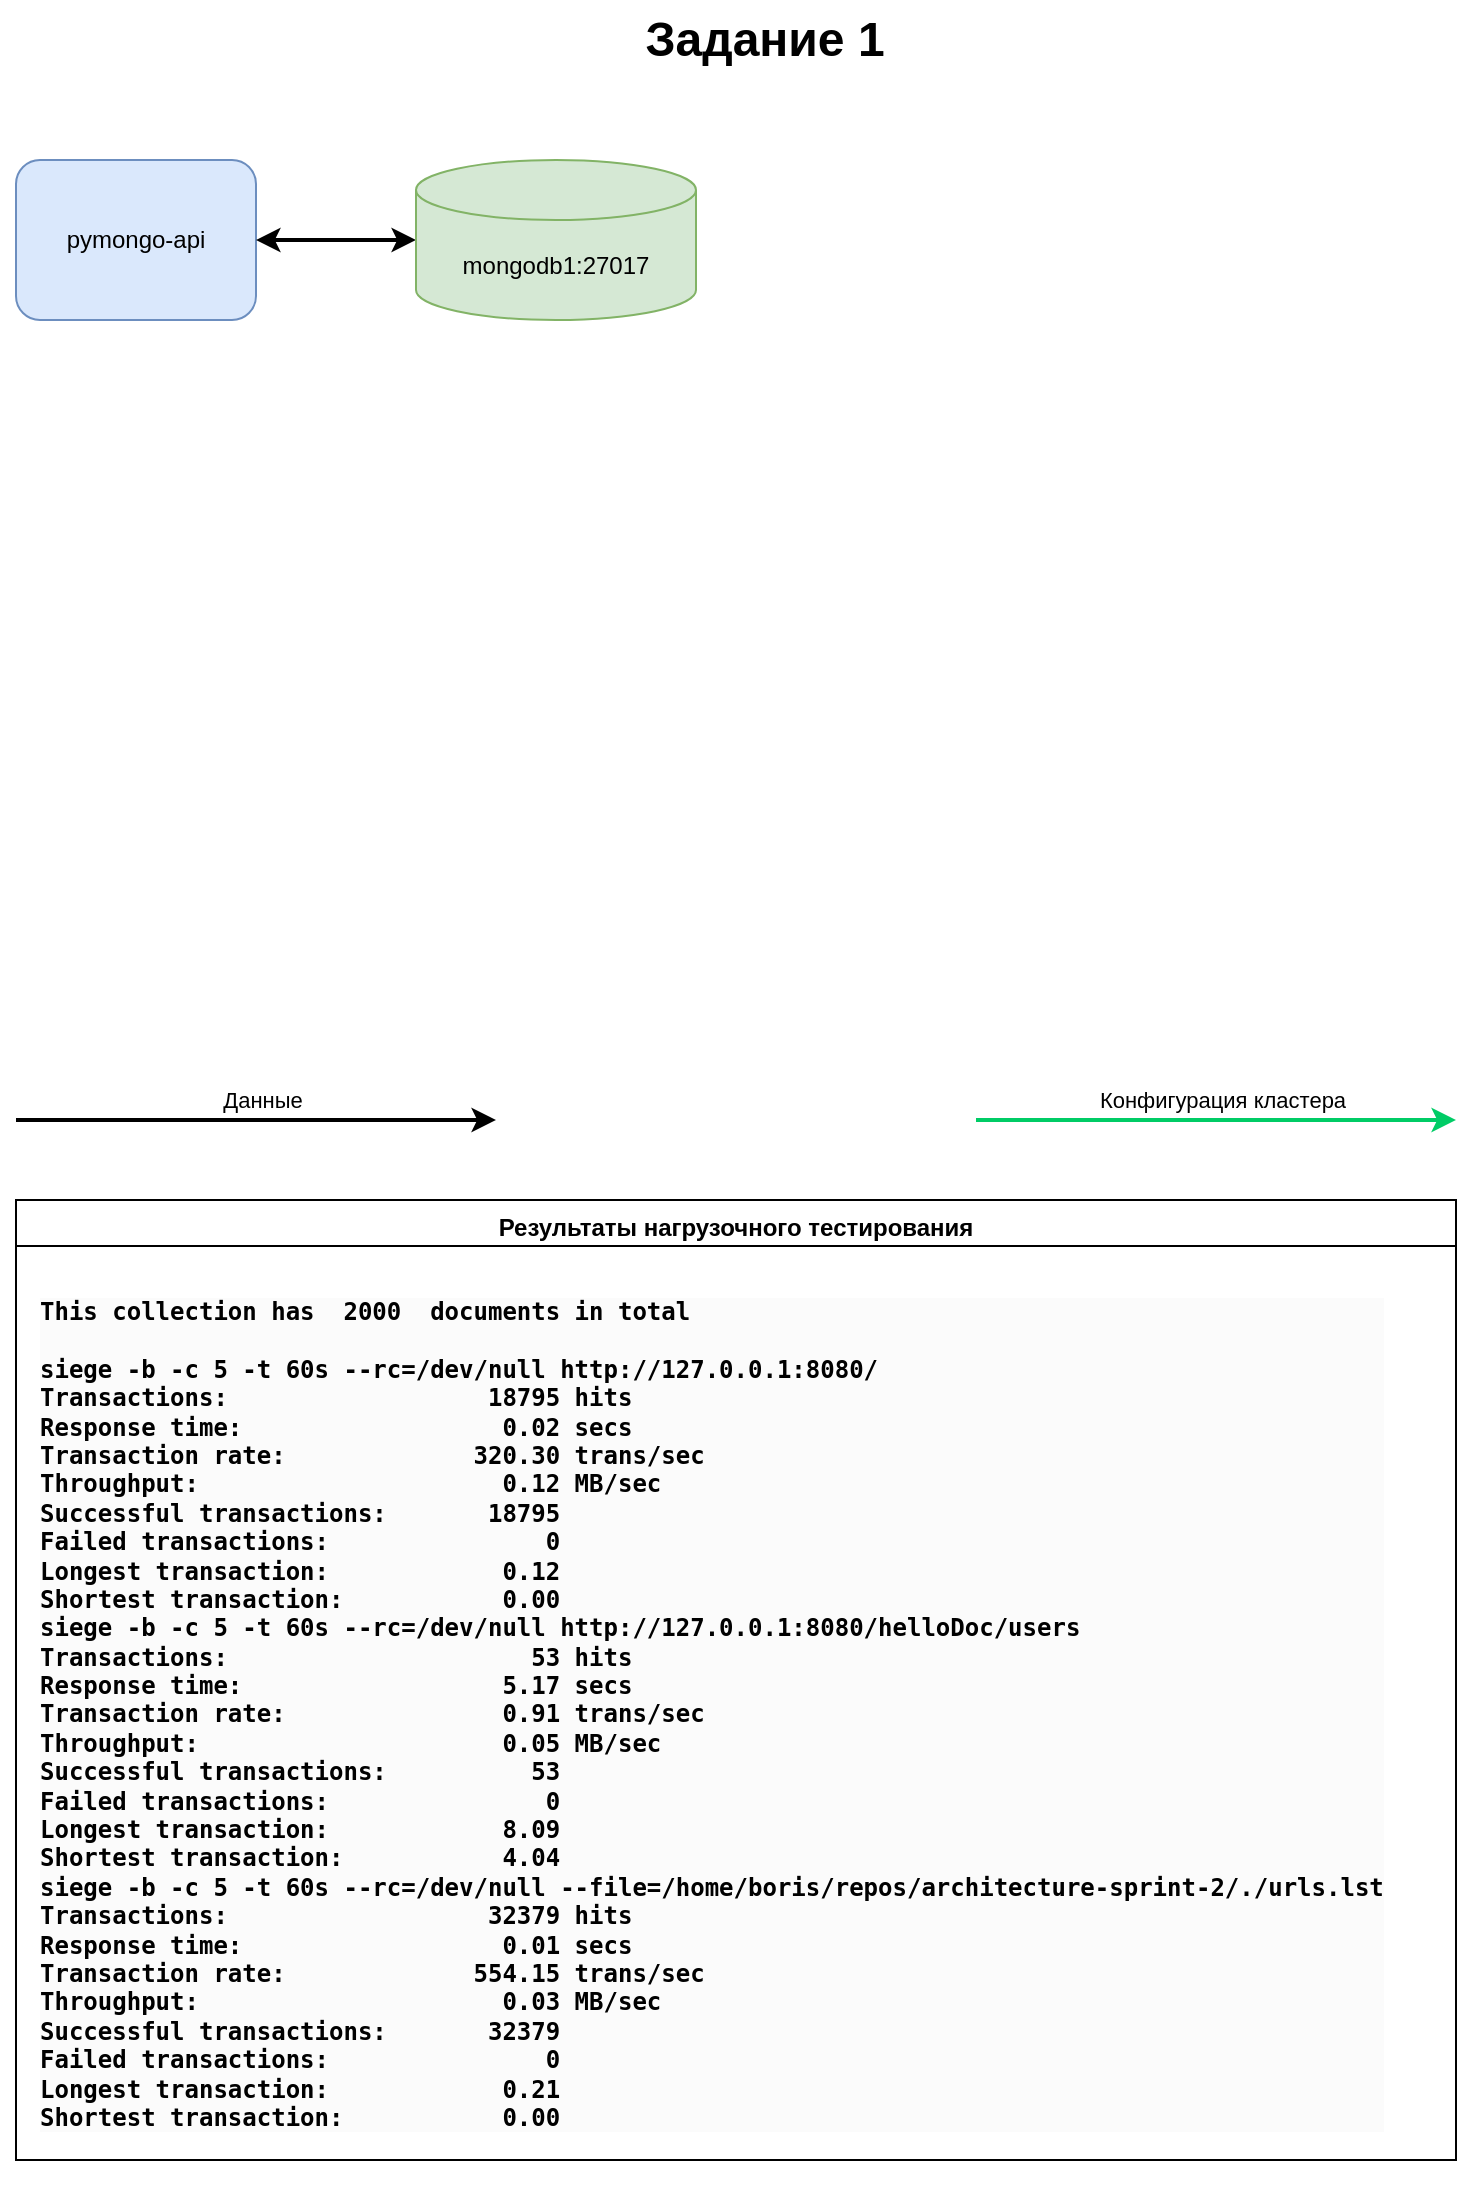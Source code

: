 <mxfile version="24.7.17" pages="4">
  <diagram name="Task1" id="-H_mtQnk-PTXWXPvYvuk">
    <mxGraphModel dx="1105" dy="704" grid="1" gridSize="10" guides="1" tooltips="1" connect="1" arrows="1" fold="1" page="1" pageScale="1" pageWidth="827" pageHeight="1169" math="0" shadow="0">
      <root>
        <mxCell id="0" />
        <mxCell id="1" parent="0" />
        <mxCell id="Bf5v76IvN_NNOUFubVjB-1" value="pymongo-api" style="rounded=1;whiteSpace=wrap;html=1;fillColor=#dae8fc;strokeColor=#6c8ebf;" vertex="1" parent="1">
          <mxGeometry x="40" y="120" width="120" height="80" as="geometry" />
        </mxCell>
        <mxCell id="Bf5v76IvN_NNOUFubVjB-2" style="edgeStyle=orthogonalEdgeStyle;rounded=1;orthogonalLoop=1;jettySize=auto;html=1;entryX=0;entryY=0.5;entryDx=0;entryDy=0;entryPerimeter=0;curved=0;strokeWidth=2;startArrow=classic;startFill=1;" edge="1" parent="1" source="Bf5v76IvN_NNOUFubVjB-1" target="Bf5v76IvN_NNOUFubVjB-3">
          <mxGeometry relative="1" as="geometry" />
        </mxCell>
        <mxCell id="Bf5v76IvN_NNOUFubVjB-3" value="mongodb1&lt;span style=&quot;background-color: initial;&quot;&gt;:27017&lt;/span&gt;" style="shape=cylinder3;whiteSpace=wrap;html=1;boundedLbl=1;backgroundOutline=1;size=15;fillColor=#d5e8d4;strokeColor=#82b366;" vertex="1" parent="1">
          <mxGeometry x="240" y="120" width="140" height="80" as="geometry" />
        </mxCell>
        <mxCell id="ur4e0LTIpBDlawlua-1K-1" value="&lt;b&gt;&lt;font style=&quot;font-size: 24px;&quot;&gt;Задание 1&lt;/font&gt;&lt;/b&gt;" style="text;html=1;align=center;verticalAlign=middle;resizable=0;points=[];autosize=1;strokeColor=none;fillColor=none;" vertex="1" parent="1">
          <mxGeometry x="344" y="40" width="140" height="40" as="geometry" />
        </mxCell>
        <mxCell id="OiQO8qtPyjOKUVFLuCK9-1" value="" style="group" vertex="1" connectable="0" parent="1">
          <mxGeometry x="40" y="600" width="720" height="520" as="geometry" />
        </mxCell>
        <mxCell id="ESwAO3JPG-umCFg9xx-f-8" value="" style="endArrow=classic;html=1;rounded=1;curved=0;strokeWidth=2;" edge="1" parent="OiQO8qtPyjOKUVFLuCK9-1">
          <mxGeometry width="50" height="50" relative="1" as="geometry">
            <mxPoint as="sourcePoint" />
            <mxPoint x="240" as="targetPoint" />
          </mxGeometry>
        </mxCell>
        <mxCell id="ESwAO3JPG-umCFg9xx-f-9" value="Данные" style="edgeLabel;html=1;align=center;verticalAlign=middle;resizable=0;points=[];" vertex="1" connectable="0" parent="ESwAO3JPG-umCFg9xx-f-8">
          <mxGeometry x="0.023" y="2" relative="1" as="geometry">
            <mxPoint y="-8" as="offset" />
          </mxGeometry>
        </mxCell>
        <mxCell id="ESwAO3JPG-umCFg9xx-f-10" value="" style="endArrow=classic;html=1;rounded=1;curved=0;strokeWidth=2;strokeColor=#00CC66;" edge="1" parent="OiQO8qtPyjOKUVFLuCK9-1">
          <mxGeometry width="50" height="50" relative="1" as="geometry">
            <mxPoint x="480" as="sourcePoint" />
            <mxPoint x="720" as="targetPoint" />
          </mxGeometry>
        </mxCell>
        <mxCell id="ESwAO3JPG-umCFg9xx-f-11" value="Конфигурация кластера" style="edgeLabel;html=1;align=center;verticalAlign=middle;resizable=0;points=[];" vertex="1" connectable="0" parent="ESwAO3JPG-umCFg9xx-f-10">
          <mxGeometry x="0.023" y="2" relative="1" as="geometry">
            <mxPoint y="-8" as="offset" />
          </mxGeometry>
        </mxCell>
        <UserObject label="Результаты нагрузочного тестирования" link="&#xa;&lt;div style=&quot;forced-color-adjust: none; color: rgb(0, 0, 0); font-family: Helvetica; font-size: 12px; font-style: normal; font-variant-ligatures: normal; font-variant-caps: normal; font-weight: 700; letter-spacing: normal; orphans: 2; text-align: left; text-indent: 0px; text-transform: none; widows: 2; word-spacing: 0px; -webkit-text-stroke-width: 0px; white-space: normal; background-color: rgb(251, 251, 251); text-decoration-thickness: initial; text-decoration-style: initial; text-decoration-color: initial;&quot;&gt;This collection has&amp;nbsp; 2000&amp;nbsp; documents in total&lt;/div&gt;&lt;div style=&quot;forced-color-adjust: none; color: rgb(0, 0, 0); font-family: Helvetica; font-size: 12px; font-style: normal; font-variant-ligatures: normal; font-variant-caps: normal; font-weight: 700; letter-spacing: normal; orphans: 2; text-align: left; text-indent: 0px; text-transform: none; widows: 2; word-spacing: 0px; -webkit-text-stroke-width: 0px; white-space: normal; background-color: rgb(251, 251, 251); text-decoration-thickness: initial; text-decoration-style: initial; text-decoration-color: initial;&quot;&gt;This collection has&amp;nbsp; 1016&amp;nbsp; documents on&amp;nbsp; shard1&lt;/div&gt;&lt;div style=&quot;forced-color-adjust: none; color: rgb(0, 0, 0); font-family: Helvetica; font-size: 12px; font-style: normal; font-variant-ligatures: normal; font-variant-caps: normal; font-weight: 700; letter-spacing: normal; orphans: 2; text-align: left; text-indent: 0px; text-transform: none; widows: 2; word-spacing: 0px; -webkit-text-stroke-width: 0px; white-space: normal; background-color: rgb(251, 251, 251); text-decoration-thickness: initial; text-decoration-style: initial; text-decoration-color: initial;&quot;&gt;This collection has&amp;nbsp; 984&amp;nbsp; documents on&amp;nbsp; shard2&lt;/div&gt;&lt;div style=&quot;forced-color-adjust: none; color: rgb(0, 0, 0); font-family: Helvetica; font-size: 12px; font-style: normal; font-variant-ligatures: normal; font-variant-caps: normal; font-weight: 700; letter-spacing: normal; orphans: 2; text-align: left; text-indent: 0px; text-transform: none; widows: 2; word-spacing: 0px; -webkit-text-stroke-width: 0px; white-space: normal; background-color: rgb(251, 251, 251); text-decoration-thickness: initial; text-decoration-style: initial; text-decoration-color: initial;&quot;&gt;&lt;br style=&quot;forced-color-adjust: none;&quot;&gt;&lt;/div&gt;&lt;div style=&quot;forced-color-adjust: none; color: rgb(0, 0, 0); font-family: Helvetica; font-size: 12px; font-style: normal; font-variant-ligatures: normal; font-variant-caps: normal; font-weight: 700; letter-spacing: normal; orphans: 2; text-align: left; text-indent: 0px; text-transform: none; widows: 2; word-spacing: 0px; -webkit-text-stroke-width: 0px; white-space: normal; background-color: rgb(251, 251, 251); text-decoration-thickness: initial; text-decoration-style: initial; text-decoration-color: initial;&quot;&gt;siege -b -c 5 -t 60s --rc=/dev/null http://127.0.0.1:8080/&lt;/div&gt;&lt;div style=&quot;forced-color-adjust: none; color: rgb(0, 0, 0); font-family: Helvetica; font-size: 12px; font-style: normal; font-variant-ligatures: normal; font-variant-caps: normal; font-weight: 700; letter-spacing: normal; orphans: 2; text-align: left; text-indent: 0px; text-transform: none; widows: 2; word-spacing: 0px; -webkit-text-stroke-width: 0px; white-space: normal; background-color: rgb(251, 251, 251); text-decoration-thickness: initial; text-decoration-style: initial; text-decoration-color: initial;&quot;&gt;Transactions:&amp;nbsp; &amp;nbsp; &amp;nbsp; &amp;nbsp; &amp;nbsp; &amp;nbsp; &amp;nbsp; &amp;nbsp; &amp;nbsp; 12079 hits&lt;/div&gt;&lt;div style=&quot;forced-color-adjust: none; color: rgb(0, 0, 0); font-family: Helvetica; font-size: 12px; font-style: normal; font-variant-ligatures: normal; font-variant-caps: normal; font-weight: 700; letter-spacing: normal; orphans: 2; text-align: left; text-indent: 0px; text-transform: none; widows: 2; word-spacing: 0px; -webkit-text-stroke-width: 0px; white-space: normal; background-color: rgb(251, 251, 251); text-decoration-thickness: initial; text-decoration-style: initial; text-decoration-color: initial;&quot;&gt;Response time:&amp;nbsp; &amp;nbsp; &amp;nbsp; &amp;nbsp; &amp;nbsp; &amp;nbsp; &amp;nbsp; &amp;nbsp; &amp;nbsp; 0.02 secs&lt;/div&gt;&lt;div style=&quot;forced-color-adjust: none; color: rgb(0, 0, 0); font-family: Helvetica; font-size: 12px; font-style: normal; font-variant-ligatures: normal; font-variant-caps: normal; font-weight: 700; letter-spacing: normal; orphans: 2; text-align: left; text-indent: 0px; text-transform: none; widows: 2; word-spacing: 0px; -webkit-text-stroke-width: 0px; white-space: normal; background-color: rgb(251, 251, 251); text-decoration-thickness: initial; text-decoration-style: initial; text-decoration-color: initial;&quot;&gt;Transaction rate:&amp;nbsp; &amp;nbsp; &amp;nbsp; &amp;nbsp; &amp;nbsp; &amp;nbsp; &amp;nbsp;209.52 trans/sec&lt;/div&gt;&lt;div style=&quot;forced-color-adjust: none; color: rgb(0, 0, 0); font-family: Helvetica; font-size: 12px; font-style: normal; font-variant-ligatures: normal; font-variant-caps: normal; font-weight: 700; letter-spacing: normal; orphans: 2; text-align: left; text-indent: 0px; text-transform: none; widows: 2; word-spacing: 0px; -webkit-text-stroke-width: 0px; white-space: normal; background-color: rgb(251, 251, 251); text-decoration-thickness: initial; text-decoration-style: initial; text-decoration-color: initial;&quot;&gt;Throughput:&amp;nbsp; &amp;nbsp; &amp;nbsp; &amp;nbsp; &amp;nbsp; &amp;nbsp; &amp;nbsp; &amp;nbsp; &amp;nbsp; &amp;nbsp; &amp;nbsp;0.09 MB/sec&lt;/div&gt;&lt;div style=&quot;forced-color-adjust: none; color: rgb(0, 0, 0); font-family: Helvetica; font-size: 12px; font-style: normal; font-variant-ligatures: normal; font-variant-caps: normal; font-weight: 700; letter-spacing: normal; orphans: 2; text-align: left; text-indent: 0px; text-transform: none; widows: 2; word-spacing: 0px; -webkit-text-stroke-width: 0px; white-space: normal; background-color: rgb(251, 251, 251); text-decoration-thickness: initial; text-decoration-style: initial; text-decoration-color: initial;&quot;&gt;Successful transactions:&amp;nbsp; &amp;nbsp; &amp;nbsp; &amp;nbsp;12079&lt;/div&gt;&lt;div style=&quot;forced-color-adjust: none; color: rgb(0, 0, 0); font-family: Helvetica; font-size: 12px; font-style: normal; font-variant-ligatures: normal; font-variant-caps: normal; font-weight: 700; letter-spacing: normal; orphans: 2; text-align: left; text-indent: 0px; text-transform: none; widows: 2; word-spacing: 0px; -webkit-text-stroke-width: 0px; white-space: normal; background-color: rgb(251, 251, 251); text-decoration-thickness: initial; text-decoration-style: initial; text-decoration-color: initial;&quot;&gt;Failed transactions:&amp;nbsp; &amp;nbsp; &amp;nbsp; &amp;nbsp; &amp;nbsp; &amp;nbsp; &amp;nbsp; &amp;nbsp;0&lt;/div&gt;&lt;div style=&quot;forced-color-adjust: none; color: rgb(0, 0, 0); font-family: Helvetica; font-size: 12px; font-style: normal; font-variant-ligatures: normal; font-variant-caps: normal; font-weight: 700; letter-spacing: normal; orphans: 2; text-align: left; text-indent: 0px; text-transform: none; widows: 2; word-spacing: 0px; -webkit-text-stroke-width: 0px; white-space: normal; background-color: rgb(251, 251, 251); text-decoration-thickness: initial; text-decoration-style: initial; text-decoration-color: initial;&quot;&gt;Longest transaction:&amp;nbsp; &amp;nbsp; &amp;nbsp; &amp;nbsp; &amp;nbsp; &amp;nbsp; 0.10&lt;/div&gt;&lt;div style=&quot;forced-color-adjust: none; color: rgb(0, 0, 0); font-family: Helvetica; font-size: 12px; font-style: normal; font-variant-ligatures: normal; font-variant-caps: normal; font-weight: 700; letter-spacing: normal; orphans: 2; text-align: left; text-indent: 0px; text-transform: none; widows: 2; word-spacing: 0px; -webkit-text-stroke-width: 0px; white-space: normal; background-color: rgb(251, 251, 251); text-decoration-thickness: initial; text-decoration-style: initial; text-decoration-color: initial;&quot;&gt;Shortest transaction:&amp;nbsp; &amp;nbsp; &amp;nbsp; &amp;nbsp; &amp;nbsp; &amp;nbsp;0.01&lt;/div&gt;&lt;div style=&quot;forced-color-adjust: none; color: rgb(0, 0, 0); font-family: Helvetica; font-size: 12px; font-style: normal; font-variant-ligatures: normal; font-variant-caps: normal; font-weight: 700; letter-spacing: normal; orphans: 2; text-align: left; text-indent: 0px; text-transform: none; widows: 2; word-spacing: 0px; -webkit-text-stroke-width: 0px; white-space: normal; background-color: rgb(251, 251, 251); text-decoration-thickness: initial; text-decoration-style: initial; text-decoration-color: initial;&quot;&gt;siege -b -c 5 -t 60s --rc=/dev/null http://127.0.0.1:8080/helloDoc/users&lt;/div&gt;&lt;div style=&quot;forced-color-adjust: none; color: rgb(0, 0, 0); font-family: Helvetica; font-size: 12px; font-style: normal; font-variant-ligatures: normal; font-variant-caps: normal; font-weight: 700; letter-spacing: normal; orphans: 2; text-align: left; text-indent: 0px; text-transform: none; widows: 2; word-spacing: 0px; -webkit-text-stroke-width: 0px; white-space: normal; background-color: rgb(251, 251, 251); text-decoration-thickness: initial; text-decoration-style: initial; text-decoration-color: initial;&quot;&gt;Transactions:&amp;nbsp; &amp;nbsp; &amp;nbsp; &amp;nbsp; &amp;nbsp; &amp;nbsp; &amp;nbsp; &amp;nbsp; &amp;nbsp; &amp;nbsp; &amp;nbsp;56 hits&lt;/div&gt;&lt;div style=&quot;forced-color-adjust: none; color: rgb(0, 0, 0); font-family: Helvetica; font-size: 12px; font-style: normal; font-variant-ligatures: normal; font-variant-caps: normal; font-weight: 700; letter-spacing: normal; orphans: 2; text-align: left; text-indent: 0px; text-transform: none; widows: 2; word-spacing: 0px; -webkit-text-stroke-width: 0px; white-space: normal; background-color: rgb(251, 251, 251); text-decoration-thickness: initial; text-decoration-style: initial; text-decoration-color: initial;&quot;&gt;Response time:&amp;nbsp; &amp;nbsp; &amp;nbsp; &amp;nbsp; &amp;nbsp; &amp;nbsp; &amp;nbsp; &amp;nbsp; &amp;nbsp; 5.16 secs&lt;/div&gt;&lt;div style=&quot;forced-color-adjust: none; color: rgb(0, 0, 0); font-family: Helvetica; font-size: 12px; font-style: normal; font-variant-ligatures: normal; font-variant-caps: normal; font-weight: 700; letter-spacing: normal; orphans: 2; text-align: left; text-indent: 0px; text-transform: none; widows: 2; word-spacing: 0px; -webkit-text-stroke-width: 0px; white-space: normal; background-color: rgb(251, 251, 251); text-decoration-thickness: initial; text-decoration-style: initial; text-decoration-color: initial;&quot;&gt;Transaction rate:&amp;nbsp; &amp;nbsp; &amp;nbsp; &amp;nbsp; &amp;nbsp; &amp;nbsp; &amp;nbsp; &amp;nbsp;0.95 trans/sec&lt;/div&gt;&lt;div style=&quot;forced-color-adjust: none; color: rgb(0, 0, 0); font-family: Helvetica; font-size: 12px; font-style: normal; font-variant-ligatures: normal; font-variant-caps: normal; font-weight: 700; letter-spacing: normal; orphans: 2; text-align: left; text-indent: 0px; text-transform: none; widows: 2; word-spacing: 0px; -webkit-text-stroke-width: 0px; white-space: normal; background-color: rgb(251, 251, 251); text-decoration-thickness: initial; text-decoration-style: initial; text-decoration-color: initial;&quot;&gt;Throughput:&amp;nbsp; &amp;nbsp; &amp;nbsp; &amp;nbsp; &amp;nbsp; &amp;nbsp; &amp;nbsp; &amp;nbsp; &amp;nbsp; &amp;nbsp; &amp;nbsp;0.05 MB/sec&lt;/div&gt;&lt;div style=&quot;forced-color-adjust: none; color: rgb(0, 0, 0); font-family: Helvetica; font-size: 12px; font-style: normal; font-variant-ligatures: normal; font-variant-caps: normal; font-weight: 700; letter-spacing: normal; orphans: 2; text-align: left; text-indent: 0px; text-transform: none; widows: 2; word-spacing: 0px; -webkit-text-stroke-width: 0px; white-space: normal; background-color: rgb(251, 251, 251); text-decoration-thickness: initial; text-decoration-style: initial; text-decoration-color: initial;&quot;&gt;Successful transactions:&amp;nbsp; &amp;nbsp; &amp;nbsp; &amp;nbsp; &amp;nbsp; 56&lt;/div&gt;&lt;div style=&quot;forced-color-adjust: none; color: rgb(0, 0, 0); font-family: Helvetica; font-size: 12px; font-style: normal; font-variant-ligatures: normal; font-variant-caps: normal; font-weight: 700; letter-spacing: normal; orphans: 2; text-align: left; text-indent: 0px; text-transform: none; widows: 2; word-spacing: 0px; -webkit-text-stroke-width: 0px; white-space: normal; background-color: rgb(251, 251, 251); text-decoration-thickness: initial; text-decoration-style: initial; text-decoration-color: initial;&quot;&gt;Failed transactions:&amp;nbsp; &amp;nbsp; &amp;nbsp; &amp;nbsp; &amp;nbsp; &amp;nbsp; &amp;nbsp; &amp;nbsp;0&lt;/div&gt;&lt;div style=&quot;forced-color-adjust: none; color: rgb(0, 0, 0); font-family: Helvetica; font-size: 12px; font-style: normal; font-variant-ligatures: normal; font-variant-caps: normal; font-weight: 700; letter-spacing: normal; orphans: 2; text-align: left; text-indent: 0px; text-transform: none; widows: 2; word-spacing: 0px; -webkit-text-stroke-width: 0px; white-space: normal; background-color: rgb(251, 251, 251); text-decoration-thickness: initial; text-decoration-style: initial; text-decoration-color: initial;&quot;&gt;Longest transaction:&amp;nbsp; &amp;nbsp; &amp;nbsp; &amp;nbsp; &amp;nbsp; &amp;nbsp; 8.08&lt;/div&gt;&lt;div style=&quot;forced-color-adjust: none; color: rgb(0, 0, 0); font-family: Helvetica; font-size: 12px; font-style: normal; font-variant-ligatures: normal; font-variant-caps: normal; font-weight: 700; letter-spacing: normal; orphans: 2; text-align: left; text-indent: 0px; text-transform: none; widows: 2; word-spacing: 0px; -webkit-text-stroke-width: 0px; white-space: normal; background-color: rgb(251, 251, 251); text-decoration-thickness: initial; text-decoration-style: initial; text-decoration-color: initial;&quot;&gt;Shortest transaction:&amp;nbsp; &amp;nbsp; &amp;nbsp; &amp;nbsp; &amp;nbsp; &amp;nbsp;4.04&lt;/div&gt;&lt;div style=&quot;forced-color-adjust: none; color: rgb(0, 0, 0); font-family: Helvetica; font-size: 12px; font-style: normal; font-variant-ligatures: normal; font-variant-caps: normal; font-weight: 700; letter-spacing: normal; orphans: 2; text-align: left; text-indent: 0px; text-transform: none; widows: 2; word-spacing: 0px; -webkit-text-stroke-width: 0px; white-space: normal; background-color: rgb(251, 251, 251); text-decoration-thickness: initial; text-decoration-style: initial; text-decoration-color: initial;&quot;&gt;siege -b -c 5 -t 60s --rc=/dev/null --file=/home/boris/repos/architecture-sprint-2/./urls.lst&lt;/div&gt;&lt;div style=&quot;forced-color-adjust: none; color: rgb(0, 0, 0); font-family: Helvetica; font-size: 12px; font-style: normal; font-variant-ligatures: normal; font-variant-caps: normal; font-weight: 700; letter-spacing: normal; orphans: 2; text-align: left; text-indent: 0px; text-transform: none; widows: 2; word-spacing: 0px; -webkit-text-stroke-width: 0px; white-space: normal; background-color: rgb(251, 251, 251); text-decoration-thickness: initial; text-decoration-style: initial; text-decoration-color: initial;&quot;&gt;Transactions:&amp;nbsp; &amp;nbsp; &amp;nbsp; &amp;nbsp; &amp;nbsp; &amp;nbsp; &amp;nbsp; &amp;nbsp; &amp;nbsp; 25027 hits&lt;/div&gt;&lt;div style=&quot;forced-color-adjust: none; color: rgb(0, 0, 0); font-family: Helvetica; font-size: 12px; font-style: normal; font-variant-ligatures: normal; font-variant-caps: normal; font-weight: 700; letter-spacing: normal; orphans: 2; text-align: left; text-indent: 0px; text-transform: none; widows: 2; word-spacing: 0px; -webkit-text-stroke-width: 0px; white-space: normal; background-color: rgb(251, 251, 251); text-decoration-thickness: initial; text-decoration-style: initial; text-decoration-color: initial;&quot;&gt;Response time:&amp;nbsp; &amp;nbsp; &amp;nbsp; &amp;nbsp; &amp;nbsp; &amp;nbsp; &amp;nbsp; &amp;nbsp; &amp;nbsp; 0.01 secs&lt;/div&gt;&lt;div style=&quot;forced-color-adjust: none; color: rgb(0, 0, 0); font-family: Helvetica; font-size: 12px; font-style: normal; font-variant-ligatures: normal; font-variant-caps: normal; font-weight: 700; letter-spacing: normal; orphans: 2; text-align: left; text-indent: 0px; text-transform: none; widows: 2; word-spacing: 0px; -webkit-text-stroke-width: 0px; white-space: normal; background-color: rgb(251, 251, 251); text-decoration-thickness: initial; text-decoration-style: initial; text-decoration-color: initial;&quot;&gt;Transaction rate:&amp;nbsp; &amp;nbsp; &amp;nbsp; &amp;nbsp; &amp;nbsp; &amp;nbsp; &amp;nbsp;428.40 trans/sec&lt;/div&gt;&lt;div style=&quot;forced-color-adjust: none; color: rgb(0, 0, 0); font-family: Helvetica; font-size: 12px; font-style: normal; font-variant-ligatures: normal; font-variant-caps: normal; font-weight: 700; letter-spacing: normal; orphans: 2; text-align: left; text-indent: 0px; text-transform: none; widows: 2; word-spacing: 0px; -webkit-text-stroke-width: 0px; white-space: normal; background-color: rgb(251, 251, 251); text-decoration-thickness: initial; text-decoration-style: initial; text-decoration-color: initial;&quot;&gt;Throughput:&amp;nbsp; &amp;nbsp; &amp;nbsp; &amp;nbsp; &amp;nbsp; &amp;nbsp; &amp;nbsp; &amp;nbsp; &amp;nbsp; &amp;nbsp; &amp;nbsp;0.02 MB/sec&lt;/div&gt;&lt;div style=&quot;forced-color-adjust: none; color: rgb(0, 0, 0); font-family: Helvetica; font-size: 12px; font-style: normal; font-variant-ligatures: normal; font-variant-caps: normal; font-weight: 700; letter-spacing: normal; orphans: 2; text-align: left; text-indent: 0px; text-transform: none; widows: 2; word-spacing: 0px; -webkit-text-stroke-width: 0px; white-space: normal; background-color: rgb(251, 251, 251); text-decoration-thickness: initial; text-decoration-style: initial; text-decoration-color: initial;&quot;&gt;Successful transactions:&amp;nbsp; &amp;nbsp; &amp;nbsp; &amp;nbsp;25027&lt;/div&gt;&lt;div style=&quot;forced-color-adjust: none; color: rgb(0, 0, 0); font-family: Helvetica; font-size: 12px; font-style: normal; font-variant-ligatures: normal; font-variant-caps: normal; font-weight: 700; letter-spacing: normal; orphans: 2; text-align: left; text-indent: 0px; text-transform: none; widows: 2; word-spacing: 0px; -webkit-text-stroke-width: 0px; white-space: normal; background-color: rgb(251, 251, 251); text-decoration-thickness: initial; text-decoration-style: initial; text-decoration-color: initial;&quot;&gt;Failed transactions:&amp;nbsp; &amp;nbsp; &amp;nbsp; &amp;nbsp; &amp;nbsp; &amp;nbsp; &amp;nbsp; &amp;nbsp;0&lt;/div&gt;&lt;div style=&quot;forced-color-adjust: none; color: rgb(0, 0, 0); font-family: Helvetica; font-size: 12px; font-style: normal; font-variant-ligatures: normal; font-variant-caps: normal; font-weight: 700; letter-spacing: normal; orphans: 2; text-align: left; text-indent: 0px; text-transform: none; widows: 2; word-spacing: 0px; -webkit-text-stroke-width: 0px; white-space: normal; background-color: rgb(251, 251, 251); text-decoration-thickness: initial; text-decoration-style: initial; text-decoration-color: initial;&quot;&gt;Longest transaction:&amp;nbsp; &amp;nbsp; &amp;nbsp; &amp;nbsp; &amp;nbsp; &amp;nbsp; 2.52&lt;/div&gt;&lt;div style=&quot;forced-color-adjust: none; color: rgb(0, 0, 0); font-family: Helvetica; font-size: 12px; font-style: normal; font-variant-ligatures: normal; font-variant-caps: normal; font-weight: 700; letter-spacing: normal; orphans: 2; text-align: left; text-indent: 0px; text-transform: none; widows: 2; word-spacing: 0px; -webkit-text-stroke-width: 0px; white-space: normal; background-color: rgb(251, 251, 251); text-decoration-thickness: initial; text-decoration-style: initial; text-decoration-color: initial;&quot;&gt;Shortest transaction:&amp;nbsp; &amp;nbsp; &amp;nbsp; &amp;nbsp; &amp;nbsp; &amp;nbsp;0.00&lt;/div&gt;&#xa;&#xa;" id="ESwAO3JPG-umCFg9xx-f-12">
          <mxCell style="swimlane;whiteSpace=wrap;html=1;verticalAlign=top;container=0;align=center;" vertex="1" parent="OiQO8qtPyjOKUVFLuCK9-1">
            <mxGeometry y="40" width="720" height="480" as="geometry" />
          </mxCell>
        </UserObject>
        <UserObject label="&lt;pre style=&quot;forced-color-adjust: none; color: rgb(0, 0, 0); font-family: Helvetica; font-size: 12px; font-style: normal; font-variant-ligatures: normal; font-variant-caps: normal; letter-spacing: normal; orphans: 2; text-indent: 0px; text-transform: none; widows: 2; word-spacing: 0px; -webkit-text-stroke-width: 0px; white-space: normal; background-color: rgb(251, 251, 251); text-decoration-thickness: initial; text-decoration-style: initial; text-decoration-color: initial;&quot;&gt;&lt;pre style=&quot;&quot;&gt;&lt;b&gt;This collection has&amp;nbsp; 2000&amp;nbsp; documents in total&lt;br&gt;&lt;br&gt;siege -b -c 5 -t 60s --rc=/dev/null http://127.0.0.1:8080/&lt;br&gt;Transactions:&amp;nbsp; &amp;nbsp; &amp;nbsp; &amp;nbsp; &amp;nbsp; &amp;nbsp; &amp;nbsp; &amp;nbsp; &amp;nbsp; 18795 hits&lt;br&gt;Response time:&amp;nbsp; &amp;nbsp; &amp;nbsp; &amp;nbsp; &amp;nbsp; &amp;nbsp; &amp;nbsp; &amp;nbsp; &amp;nbsp; 0.02 secs&lt;br&gt;Transaction rate:&amp;nbsp; &amp;nbsp; &amp;nbsp; &amp;nbsp; &amp;nbsp; &amp;nbsp; &amp;nbsp;320.30 trans/sec&lt;br&gt;Throughput:&amp;nbsp; &amp;nbsp; &amp;nbsp; &amp;nbsp; &amp;nbsp; &amp;nbsp; &amp;nbsp; &amp;nbsp; &amp;nbsp; &amp;nbsp; &amp;nbsp;0.12 MB/sec&lt;br&gt;Successful transactions:&amp;nbsp; &amp;nbsp; &amp;nbsp; &amp;nbsp;18795&lt;br&gt;Failed transactions:&amp;nbsp; &amp;nbsp; &amp;nbsp; &amp;nbsp; &amp;nbsp; &amp;nbsp; &amp;nbsp; &amp;nbsp;0&lt;br&gt;Longest transaction:&amp;nbsp; &amp;nbsp; &amp;nbsp; &amp;nbsp; &amp;nbsp; &amp;nbsp; 0.12&lt;br&gt;Shortest transaction:&amp;nbsp; &amp;nbsp; &amp;nbsp; &amp;nbsp; &amp;nbsp; &amp;nbsp;0.00&lt;br&gt;siege -b -c 5 -t 60s --rc=/dev/null http://127.0.0.1:8080/helloDoc/users&lt;br&gt;Transactions:&amp;nbsp; &amp;nbsp; &amp;nbsp; &amp;nbsp; &amp;nbsp; &amp;nbsp; &amp;nbsp; &amp;nbsp; &amp;nbsp; &amp;nbsp; &amp;nbsp;53 hits&lt;br&gt;Response time:&amp;nbsp; &amp;nbsp; &amp;nbsp; &amp;nbsp; &amp;nbsp; &amp;nbsp; &amp;nbsp; &amp;nbsp; &amp;nbsp; 5.17 secs&lt;br&gt;Transaction rate:&amp;nbsp; &amp;nbsp; &amp;nbsp; &amp;nbsp; &amp;nbsp; &amp;nbsp; &amp;nbsp; &amp;nbsp;0.91 trans/sec&lt;br&gt;Throughput:&amp;nbsp; &amp;nbsp; &amp;nbsp; &amp;nbsp; &amp;nbsp; &amp;nbsp; &amp;nbsp; &amp;nbsp; &amp;nbsp; &amp;nbsp; &amp;nbsp;0.05 MB/sec&lt;br&gt;Successful transactions:&amp;nbsp; &amp;nbsp; &amp;nbsp; &amp;nbsp; &amp;nbsp; 53&lt;br&gt;Failed transactions:&amp;nbsp; &amp;nbsp; &amp;nbsp; &amp;nbsp; &amp;nbsp; &amp;nbsp; &amp;nbsp; &amp;nbsp;0&lt;br&gt;Longest transaction:&amp;nbsp; &amp;nbsp; &amp;nbsp; &amp;nbsp; &amp;nbsp; &amp;nbsp; 8.09&lt;br&gt;Shortest transaction:&amp;nbsp; &amp;nbsp; &amp;nbsp; &amp;nbsp; &amp;nbsp; &amp;nbsp;4.04&lt;br&gt;siege -b -c 5 -t 60s --rc=/dev/null --file=/home/boris/repos/architecture-sprint-2/./urls.lst&lt;br&gt;Transactions:&amp;nbsp; &amp;nbsp; &amp;nbsp; &amp;nbsp; &amp;nbsp; &amp;nbsp; &amp;nbsp; &amp;nbsp; &amp;nbsp; 32379 hits&lt;br&gt;Response time:&amp;nbsp; &amp;nbsp; &amp;nbsp; &amp;nbsp; &amp;nbsp; &amp;nbsp; &amp;nbsp; &amp;nbsp; &amp;nbsp; 0.01 secs&lt;br&gt;Transaction rate:&amp;nbsp; &amp;nbsp; &amp;nbsp; &amp;nbsp; &amp;nbsp; &amp;nbsp; &amp;nbsp;554.15 trans/sec&lt;br&gt;Throughput:&amp;nbsp; &amp;nbsp; &amp;nbsp; &amp;nbsp; &amp;nbsp; &amp;nbsp; &amp;nbsp; &amp;nbsp; &amp;nbsp; &amp;nbsp; &amp;nbsp;0.03 MB/sec&lt;br&gt;Successful transactions:&amp;nbsp; &amp;nbsp; &amp;nbsp; &amp;nbsp;32379&lt;br&gt;Failed transactions:&amp;nbsp; &amp;nbsp; &amp;nbsp; &amp;nbsp; &amp;nbsp; &amp;nbsp; &amp;nbsp; &amp;nbsp;0&lt;br&gt;Longest transaction:&amp;nbsp; &amp;nbsp; &amp;nbsp; &amp;nbsp; &amp;nbsp; &amp;nbsp; 0.21&lt;br&gt;Shortest transaction:&amp;nbsp; &amp;nbsp; &amp;nbsp; &amp;nbsp; &amp;nbsp; &amp;nbsp;0.00&lt;/b&gt;&lt;/pre&gt;&lt;/pre&gt;&lt;div&gt;&lt;br&gt;&lt;/div&gt;" link="&#xa;&lt;div style=&quot;forced-color-adjust: none; color: rgb(0, 0, 0); font-family: Helvetica; font-size: 12px; font-style: normal; font-variant-ligatures: normal; font-variant-caps: normal; font-weight: 700; letter-spacing: normal; orphans: 2; text-align: left; text-indent: 0px; text-transform: none; widows: 2; word-spacing: 0px; -webkit-text-stroke-width: 0px; white-space: normal; background-color: rgb(251, 251, 251); text-decoration-thickness: initial; text-decoration-style: initial; text-decoration-color: initial;&quot;&gt;This collection has&amp;nbsp; 2000&amp;nbsp; documents in total&lt;/div&gt;&lt;div style=&quot;forced-color-adjust: none; color: rgb(0, 0, 0); font-family: Helvetica; font-size: 12px; font-style: normal; font-variant-ligatures: normal; font-variant-caps: normal; font-weight: 700; letter-spacing: normal; orphans: 2; text-align: left; text-indent: 0px; text-transform: none; widows: 2; word-spacing: 0px; -webkit-text-stroke-width: 0px; white-space: normal; background-color: rgb(251, 251, 251); text-decoration-thickness: initial; text-decoration-style: initial; text-decoration-color: initial;&quot;&gt;&lt;br style=&quot;forced-color-adjust: none;&quot;&gt;&lt;/div&gt;&lt;div style=&quot;forced-color-adjust: none; color: rgb(0, 0, 0); font-family: Helvetica; font-size: 12px; font-style: normal; font-variant-ligatures: normal; font-variant-caps: normal; font-weight: 700; letter-spacing: normal; orphans: 2; text-align: left; text-indent: 0px; text-transform: none; widows: 2; word-spacing: 0px; -webkit-text-stroke-width: 0px; white-space: normal; background-color: rgb(251, 251, 251); text-decoration-thickness: initial; text-decoration-style: initial; text-decoration-color: initial;&quot;&gt;siege -b -c 5 -t 60s --rc=/dev/null http://127.0.0.1:8080/&lt;/div&gt;&lt;div style=&quot;forced-color-adjust: none; color: rgb(0, 0, 0); font-family: Helvetica; font-size: 12px; font-style: normal; font-variant-ligatures: normal; font-variant-caps: normal; font-weight: 700; letter-spacing: normal; orphans: 2; text-align: left; text-indent: 0px; text-transform: none; widows: 2; word-spacing: 0px; -webkit-text-stroke-width: 0px; white-space: normal; background-color: rgb(251, 251, 251); text-decoration-thickness: initial; text-decoration-style: initial; text-decoration-color: initial;&quot;&gt;Transactions:&amp;nbsp; &amp;nbsp; &amp;nbsp; &amp;nbsp; &amp;nbsp; &amp;nbsp; &amp;nbsp; &amp;nbsp; &amp;nbsp; 18795 hits&lt;/div&gt;&lt;div style=&quot;forced-color-adjust: none; color: rgb(0, 0, 0); font-family: Helvetica; font-size: 12px; font-style: normal; font-variant-ligatures: normal; font-variant-caps: normal; font-weight: 700; letter-spacing: normal; orphans: 2; text-align: left; text-indent: 0px; text-transform: none; widows: 2; word-spacing: 0px; -webkit-text-stroke-width: 0px; white-space: normal; background-color: rgb(251, 251, 251); text-decoration-thickness: initial; text-decoration-style: initial; text-decoration-color: initial;&quot;&gt;Response time:&amp;nbsp; &amp;nbsp; &amp;nbsp; &amp;nbsp; &amp;nbsp; &amp;nbsp; &amp;nbsp; &amp;nbsp; &amp;nbsp; 0.02 secs&lt;/div&gt;&lt;div style=&quot;forced-color-adjust: none; color: rgb(0, 0, 0); font-family: Helvetica; font-size: 12px; font-style: normal; font-variant-ligatures: normal; font-variant-caps: normal; font-weight: 700; letter-spacing: normal; orphans: 2; text-align: left; text-indent: 0px; text-transform: none; widows: 2; word-spacing: 0px; -webkit-text-stroke-width: 0px; white-space: normal; background-color: rgb(251, 251, 251); text-decoration-thickness: initial; text-decoration-style: initial; text-decoration-color: initial;&quot;&gt;Transaction rate:&amp;nbsp; &amp;nbsp; &amp;nbsp; &amp;nbsp; &amp;nbsp; &amp;nbsp; &amp;nbsp;320.30 trans/sec&lt;/div&gt;&lt;div style=&quot;forced-color-adjust: none; color: rgb(0, 0, 0); font-family: Helvetica; font-size: 12px; font-style: normal; font-variant-ligatures: normal; font-variant-caps: normal; font-weight: 700; letter-spacing: normal; orphans: 2; text-align: left; text-indent: 0px; text-transform: none; widows: 2; word-spacing: 0px; -webkit-text-stroke-width: 0px; white-space: normal; background-color: rgb(251, 251, 251); text-decoration-thickness: initial; text-decoration-style: initial; text-decoration-color: initial;&quot;&gt;Throughput:&amp;nbsp; &amp;nbsp; &amp;nbsp; &amp;nbsp; &amp;nbsp; &amp;nbsp; &amp;nbsp; &amp;nbsp; &amp;nbsp; &amp;nbsp; &amp;nbsp;0.12 MB/sec&lt;/div&gt;&lt;div style=&quot;forced-color-adjust: none; color: rgb(0, 0, 0); font-family: Helvetica; font-size: 12px; font-style: normal; font-variant-ligatures: normal; font-variant-caps: normal; font-weight: 700; letter-spacing: normal; orphans: 2; text-align: left; text-indent: 0px; text-transform: none; widows: 2; word-spacing: 0px; -webkit-text-stroke-width: 0px; white-space: normal; background-color: rgb(251, 251, 251); text-decoration-thickness: initial; text-decoration-style: initial; text-decoration-color: initial;&quot;&gt;Successful transactions:&amp;nbsp; &amp;nbsp; &amp;nbsp; &amp;nbsp;18795&lt;/div&gt;&lt;div style=&quot;forced-color-adjust: none; color: rgb(0, 0, 0); font-family: Helvetica; font-size: 12px; font-style: normal; font-variant-ligatures: normal; font-variant-caps: normal; font-weight: 700; letter-spacing: normal; orphans: 2; text-align: left; text-indent: 0px; text-transform: none; widows: 2; word-spacing: 0px; -webkit-text-stroke-width: 0px; white-space: normal; background-color: rgb(251, 251, 251); text-decoration-thickness: initial; text-decoration-style: initial; text-decoration-color: initial;&quot;&gt;Failed transactions:&amp;nbsp; &amp;nbsp; &amp;nbsp; &amp;nbsp; &amp;nbsp; &amp;nbsp; &amp;nbsp; &amp;nbsp;0&lt;/div&gt;&lt;div style=&quot;forced-color-adjust: none; color: rgb(0, 0, 0); font-family: Helvetica; font-size: 12px; font-style: normal; font-variant-ligatures: normal; font-variant-caps: normal; font-weight: 700; letter-spacing: normal; orphans: 2; text-align: left; text-indent: 0px; text-transform: none; widows: 2; word-spacing: 0px; -webkit-text-stroke-width: 0px; white-space: normal; background-color: rgb(251, 251, 251); text-decoration-thickness: initial; text-decoration-style: initial; text-decoration-color: initial;&quot;&gt;Longest transaction:&amp;nbsp; &amp;nbsp; &amp;nbsp; &amp;nbsp; &amp;nbsp; &amp;nbsp; 0.12&lt;/div&gt;&lt;div style=&quot;forced-color-adjust: none; color: rgb(0, 0, 0); font-family: Helvetica; font-size: 12px; font-style: normal; font-variant-ligatures: normal; font-variant-caps: normal; font-weight: 700; letter-spacing: normal; orphans: 2; text-align: left; text-indent: 0px; text-transform: none; widows: 2; word-spacing: 0px; -webkit-text-stroke-width: 0px; white-space: normal; background-color: rgb(251, 251, 251); text-decoration-thickness: initial; text-decoration-style: initial; text-decoration-color: initial;&quot;&gt;Shortest transaction:&amp;nbsp; &amp;nbsp; &amp;nbsp; &amp;nbsp; &amp;nbsp; &amp;nbsp;0.00&lt;/div&gt;&lt;div style=&quot;forced-color-adjust: none; color: rgb(0, 0, 0); font-family: Helvetica; font-size: 12px; font-style: normal; font-variant-ligatures: normal; font-variant-caps: normal; font-weight: 700; letter-spacing: normal; orphans: 2; text-align: left; text-indent: 0px; text-transform: none; widows: 2; word-spacing: 0px; -webkit-text-stroke-width: 0px; white-space: normal; background-color: rgb(251, 251, 251); text-decoration-thickness: initial; text-decoration-style: initial; text-decoration-color: initial;&quot;&gt;siege -b -c 5 -t 60s --rc=/dev/null http://127.0.0.1:8080/helloDoc/users&lt;/div&gt;&lt;div style=&quot;forced-color-adjust: none; color: rgb(0, 0, 0); font-family: Helvetica; font-size: 12px; font-style: normal; font-variant-ligatures: normal; font-variant-caps: normal; font-weight: 700; letter-spacing: normal; orphans: 2; text-align: left; text-indent: 0px; text-transform: none; widows: 2; word-spacing: 0px; -webkit-text-stroke-width: 0px; white-space: normal; background-color: rgb(251, 251, 251); text-decoration-thickness: initial; text-decoration-style: initial; text-decoration-color: initial;&quot;&gt;Transactions:&amp;nbsp; &amp;nbsp; &amp;nbsp; &amp;nbsp; &amp;nbsp; &amp;nbsp; &amp;nbsp; &amp;nbsp; &amp;nbsp; &amp;nbsp; &amp;nbsp;53 hits&lt;/div&gt;&lt;div style=&quot;forced-color-adjust: none; color: rgb(0, 0, 0); font-family: Helvetica; font-size: 12px; font-style: normal; font-variant-ligatures: normal; font-variant-caps: normal; font-weight: 700; letter-spacing: normal; orphans: 2; text-align: left; text-indent: 0px; text-transform: none; widows: 2; word-spacing: 0px; -webkit-text-stroke-width: 0px; white-space: normal; background-color: rgb(251, 251, 251); text-decoration-thickness: initial; text-decoration-style: initial; text-decoration-color: initial;&quot;&gt;Response time:&amp;nbsp; &amp;nbsp; &amp;nbsp; &amp;nbsp; &amp;nbsp; &amp;nbsp; &amp;nbsp; &amp;nbsp; &amp;nbsp; 5.17 secs&lt;/div&gt;&lt;div style=&quot;forced-color-adjust: none; color: rgb(0, 0, 0); font-family: Helvetica; font-size: 12px; font-style: normal; font-variant-ligatures: normal; font-variant-caps: normal; font-weight: 700; letter-spacing: normal; orphans: 2; text-align: left; text-indent: 0px; text-transform: none; widows: 2; word-spacing: 0px; -webkit-text-stroke-width: 0px; white-space: normal; background-color: rgb(251, 251, 251); text-decoration-thickness: initial; text-decoration-style: initial; text-decoration-color: initial;&quot;&gt;Transaction rate:&amp;nbsp; &amp;nbsp; &amp;nbsp; &amp;nbsp; &amp;nbsp; &amp;nbsp; &amp;nbsp; &amp;nbsp;0.91 trans/sec&lt;/div&gt;&lt;div style=&quot;forced-color-adjust: none; color: rgb(0, 0, 0); font-family: Helvetica; font-size: 12px; font-style: normal; font-variant-ligatures: normal; font-variant-caps: normal; font-weight: 700; letter-spacing: normal; orphans: 2; text-align: left; text-indent: 0px; text-transform: none; widows: 2; word-spacing: 0px; -webkit-text-stroke-width: 0px; white-space: normal; background-color: rgb(251, 251, 251); text-decoration-thickness: initial; text-decoration-style: initial; text-decoration-color: initial;&quot;&gt;Throughput:&amp;nbsp; &amp;nbsp; &amp;nbsp; &amp;nbsp; &amp;nbsp; &amp;nbsp; &amp;nbsp; &amp;nbsp; &amp;nbsp; &amp;nbsp; &amp;nbsp;0.05 MB/sec&lt;/div&gt;&lt;div style=&quot;forced-color-adjust: none; color: rgb(0, 0, 0); font-family: Helvetica; font-size: 12px; font-style: normal; font-variant-ligatures: normal; font-variant-caps: normal; font-weight: 700; letter-spacing: normal; orphans: 2; text-align: left; text-indent: 0px; text-transform: none; widows: 2; word-spacing: 0px; -webkit-text-stroke-width: 0px; white-space: normal; background-color: rgb(251, 251, 251); text-decoration-thickness: initial; text-decoration-style: initial; text-decoration-color: initial;&quot;&gt;Successful transactions:&amp;nbsp; &amp;nbsp; &amp;nbsp; &amp;nbsp; &amp;nbsp; 53&lt;/div&gt;&lt;div style=&quot;forced-color-adjust: none; color: rgb(0, 0, 0); font-family: Helvetica; font-size: 12px; font-style: normal; font-variant-ligatures: normal; font-variant-caps: normal; font-weight: 700; letter-spacing: normal; orphans: 2; text-align: left; text-indent: 0px; text-transform: none; widows: 2; word-spacing: 0px; -webkit-text-stroke-width: 0px; white-space: normal; background-color: rgb(251, 251, 251); text-decoration-thickness: initial; text-decoration-style: initial; text-decoration-color: initial;&quot;&gt;Failed transactions:&amp;nbsp; &amp;nbsp; &amp;nbsp; &amp;nbsp; &amp;nbsp; &amp;nbsp; &amp;nbsp; &amp;nbsp;0&lt;/div&gt;&lt;div style=&quot;forced-color-adjust: none; color: rgb(0, 0, 0); font-family: Helvetica; font-size: 12px; font-style: normal; font-variant-ligatures: normal; font-variant-caps: normal; font-weight: 700; letter-spacing: normal; orphans: 2; text-align: left; text-indent: 0px; text-transform: none; widows: 2; word-spacing: 0px; -webkit-text-stroke-width: 0px; white-space: normal; background-color: rgb(251, 251, 251); text-decoration-thickness: initial; text-decoration-style: initial; text-decoration-color: initial;&quot;&gt;Longest transaction:&amp;nbsp; &amp;nbsp; &amp;nbsp; &amp;nbsp; &amp;nbsp; &amp;nbsp; 8.09&lt;/div&gt;&lt;div style=&quot;forced-color-adjust: none; color: rgb(0, 0, 0); font-family: Helvetica; font-size: 12px; font-style: normal; font-variant-ligatures: normal; font-variant-caps: normal; font-weight: 700; letter-spacing: normal; orphans: 2; text-align: left; text-indent: 0px; text-transform: none; widows: 2; word-spacing: 0px; -webkit-text-stroke-width: 0px; white-space: normal; background-color: rgb(251, 251, 251); text-decoration-thickness: initial; text-decoration-style: initial; text-decoration-color: initial;&quot;&gt;Shortest transaction:&amp;nbsp; &amp;nbsp; &amp;nbsp; &amp;nbsp; &amp;nbsp; &amp;nbsp;4.04&lt;/div&gt;&lt;div style=&quot;forced-color-adjust: none; color: rgb(0, 0, 0); font-family: Helvetica; font-size: 12px; font-style: normal; font-variant-ligatures: normal; font-variant-caps: normal; font-weight: 700; letter-spacing: normal; orphans: 2; text-align: left; text-indent: 0px; text-transform: none; widows: 2; word-spacing: 0px; -webkit-text-stroke-width: 0px; white-space: normal; background-color: rgb(251, 251, 251); text-decoration-thickness: initial; text-decoration-style: initial; text-decoration-color: initial;&quot;&gt;siege -b -c 5 -t 60s --rc=/dev/null --file=/home/boris/repos/architecture-sprint-2/./urls.lst&lt;/div&gt;&lt;div style=&quot;forced-color-adjust: none; color: rgb(0, 0, 0); font-family: Helvetica; font-size: 12px; font-style: normal; font-variant-ligatures: normal; font-variant-caps: normal; font-weight: 700; letter-spacing: normal; orphans: 2; text-align: left; text-indent: 0px; text-transform: none; widows: 2; word-spacing: 0px; -webkit-text-stroke-width: 0px; white-space: normal; background-color: rgb(251, 251, 251); text-decoration-thickness: initial; text-decoration-style: initial; text-decoration-color: initial;&quot;&gt;Transactions:&amp;nbsp; &amp;nbsp; &amp;nbsp; &amp;nbsp; &amp;nbsp; &amp;nbsp; &amp;nbsp; &amp;nbsp; &amp;nbsp; 32379 hits&lt;/div&gt;&lt;div style=&quot;forced-color-adjust: none; color: rgb(0, 0, 0); font-family: Helvetica; font-size: 12px; font-style: normal; font-variant-ligatures: normal; font-variant-caps: normal; font-weight: 700; letter-spacing: normal; orphans: 2; text-align: left; text-indent: 0px; text-transform: none; widows: 2; word-spacing: 0px; -webkit-text-stroke-width: 0px; white-space: normal; background-color: rgb(251, 251, 251); text-decoration-thickness: initial; text-decoration-style: initial; text-decoration-color: initial;&quot;&gt;Response time:&amp;nbsp; &amp;nbsp; &amp;nbsp; &amp;nbsp; &amp;nbsp; &amp;nbsp; &amp;nbsp; &amp;nbsp; &amp;nbsp; 0.01 secs&lt;/div&gt;&lt;div style=&quot;forced-color-adjust: none; color: rgb(0, 0, 0); font-family: Helvetica; font-size: 12px; font-style: normal; font-variant-ligatures: normal; font-variant-caps: normal; font-weight: 700; letter-spacing: normal; orphans: 2; text-align: left; text-indent: 0px; text-transform: none; widows: 2; word-spacing: 0px; -webkit-text-stroke-width: 0px; white-space: normal; background-color: rgb(251, 251, 251); text-decoration-thickness: initial; text-decoration-style: initial; text-decoration-color: initial;&quot;&gt;Transaction rate:&amp;nbsp; &amp;nbsp; &amp;nbsp; &amp;nbsp; &amp;nbsp; &amp;nbsp; &amp;nbsp;554.15 trans/sec&lt;/div&gt;&lt;div style=&quot;forced-color-adjust: none; color: rgb(0, 0, 0); font-family: Helvetica; font-size: 12px; font-style: normal; font-variant-ligatures: normal; font-variant-caps: normal; font-weight: 700; letter-spacing: normal; orphans: 2; text-align: left; text-indent: 0px; text-transform: none; widows: 2; word-spacing: 0px; -webkit-text-stroke-width: 0px; white-space: normal; background-color: rgb(251, 251, 251); text-decoration-thickness: initial; text-decoration-style: initial; text-decoration-color: initial;&quot;&gt;Throughput:&amp;nbsp; &amp;nbsp; &amp;nbsp; &amp;nbsp; &amp;nbsp; &amp;nbsp; &amp;nbsp; &amp;nbsp; &amp;nbsp; &amp;nbsp; &amp;nbsp;0.03 MB/sec&lt;/div&gt;&lt;div style=&quot;forced-color-adjust: none; color: rgb(0, 0, 0); font-family: Helvetica; font-size: 12px; font-style: normal; font-variant-ligatures: normal; font-variant-caps: normal; font-weight: 700; letter-spacing: normal; orphans: 2; text-align: left; text-indent: 0px; text-transform: none; widows: 2; word-spacing: 0px; -webkit-text-stroke-width: 0px; white-space: normal; background-color: rgb(251, 251, 251); text-decoration-thickness: initial; text-decoration-style: initial; text-decoration-color: initial;&quot;&gt;Successful transactions:&amp;nbsp; &amp;nbsp; &amp;nbsp; &amp;nbsp;32379&lt;/div&gt;&lt;div style=&quot;forced-color-adjust: none; color: rgb(0, 0, 0); font-family: Helvetica; font-size: 12px; font-style: normal; font-variant-ligatures: normal; font-variant-caps: normal; font-weight: 700; letter-spacing: normal; orphans: 2; text-align: left; text-indent: 0px; text-transform: none; widows: 2; word-spacing: 0px; -webkit-text-stroke-width: 0px; white-space: normal; background-color: rgb(251, 251, 251); text-decoration-thickness: initial; text-decoration-style: initial; text-decoration-color: initial;&quot;&gt;Failed transactions:&amp;nbsp; &amp;nbsp; &amp;nbsp; &amp;nbsp; &amp;nbsp; &amp;nbsp; &amp;nbsp; &amp;nbsp;0&lt;/div&gt;&lt;div style=&quot;forced-color-adjust: none; color: rgb(0, 0, 0); font-family: Helvetica; font-size: 12px; font-style: normal; font-variant-ligatures: normal; font-variant-caps: normal; font-weight: 700; letter-spacing: normal; orphans: 2; text-align: left; text-indent: 0px; text-transform: none; widows: 2; word-spacing: 0px; -webkit-text-stroke-width: 0px; white-space: normal; background-color: rgb(251, 251, 251); text-decoration-thickness: initial; text-decoration-style: initial; text-decoration-color: initial;&quot;&gt;Longest transaction:&amp;nbsp; &amp;nbsp; &amp;nbsp; &amp;nbsp; &amp;nbsp; &amp;nbsp; 0.21&lt;/div&gt;&lt;div style=&quot;forced-color-adjust: none; color: rgb(0, 0, 0); font-family: Helvetica; font-size: 12px; font-style: normal; font-variant-ligatures: normal; font-variant-caps: normal; font-weight: 700; letter-spacing: normal; orphans: 2; text-align: left; text-indent: 0px; text-transform: none; widows: 2; word-spacing: 0px; -webkit-text-stroke-width: 0px; white-space: normal; background-color: rgb(251, 251, 251); text-decoration-thickness: initial; text-decoration-style: initial; text-decoration-color: initial;&quot;&gt;Shortest transaction:&amp;nbsp; &amp;nbsp; &amp;nbsp; &amp;nbsp; &amp;nbsp; &amp;nbsp;0.00&lt;/div&gt;&#xa;&#xa;" id="Qa_dFpmSa4PXBOcellvm-1">
          <mxCell style="text;html=1;align=left;verticalAlign=top;rounded=0;whiteSpace=wrap;" vertex="1" parent="ESwAO3JPG-umCFg9xx-f-12">
            <mxGeometry x="10" y="30" width="700" height="440" as="geometry" />
          </mxCell>
        </UserObject>
      </root>
    </mxGraphModel>
  </diagram>
  <diagram id="89NZF61l9Vp5MYzPqYVU" name="Task2">
    <mxGraphModel dx="2100" dy="1338" grid="1" gridSize="10" guides="1" tooltips="1" connect="1" arrows="1" fold="1" page="1" pageScale="1" pageWidth="827" pageHeight="1169" math="0" shadow="0">
      <root>
        <mxCell id="0" />
        <mxCell id="1" parent="0" />
        <mxCell id="wBw0BOdwbusQiaTmaxbD-1" value="shard1:27018" style="shape=cylinder3;whiteSpace=wrap;html=1;boundedLbl=1;backgroundOutline=1;size=15;fillColor=#fff2cc;strokeColor=#d6b656;" vertex="1" parent="1">
          <mxGeometry x="160" y="260" width="120" height="80" as="geometry" />
        </mxCell>
        <mxCell id="wBw0BOdwbusQiaTmaxbD-2" value="pymongo-api" style="rounded=1;whiteSpace=wrap;html=1;fillColor=#dae8fc;strokeColor=#6c8ebf;" vertex="1" parent="1">
          <mxGeometry x="40" y="120" width="120" height="80" as="geometry" />
        </mxCell>
        <mxCell id="wBw0BOdwbusQiaTmaxbD-3" style="edgeStyle=orthogonalEdgeStyle;rounded=1;orthogonalLoop=1;jettySize=auto;html=1;entryX=0;entryY=0.5;entryDx=0;entryDy=0;entryPerimeter=0;curved=0;strokeWidth=2;startArrow=classic;startFill=1;" edge="1" parent="1" source="wBw0BOdwbusQiaTmaxbD-2" target="wBw0BOdwbusQiaTmaxbD-6">
          <mxGeometry relative="1" as="geometry" />
        </mxCell>
        <mxCell id="wBw0BOdwbusQiaTmaxbD-4" value="shard2:27019" style="shape=cylinder3;whiteSpace=wrap;html=1;boundedLbl=1;backgroundOutline=1;size=15;fillColor=#fff2cc;strokeColor=#d6b656;" vertex="1" parent="1">
          <mxGeometry x="354" y="260" width="120" height="80" as="geometry" />
        </mxCell>
        <mxCell id="wBw0BOdwbusQiaTmaxbD-6" value="mongos_router:27017" style="shape=cylinder3;whiteSpace=wrap;html=1;boundedLbl=1;backgroundOutline=1;size=15;fillColor=#d5e8d4;strokeColor=#82b366;" vertex="1" parent="1">
          <mxGeometry x="240" y="120" width="160" height="80" as="geometry" />
        </mxCell>
        <mxCell id="wBw0BOdwbusQiaTmaxbD-7" style="edgeStyle=orthogonalEdgeStyle;rounded=1;orthogonalLoop=1;jettySize=auto;html=1;exitX=0.5;exitY=1;exitDx=0;exitDy=0;exitPerimeter=0;entryX=0.5;entryY=0;entryDx=0;entryDy=0;entryPerimeter=0;curved=0;strokeWidth=2;startArrow=classic;startFill=1;" edge="1" parent="1" source="wBw0BOdwbusQiaTmaxbD-6" target="wBw0BOdwbusQiaTmaxbD-1">
          <mxGeometry relative="1" as="geometry" />
        </mxCell>
        <mxCell id="wBw0BOdwbusQiaTmaxbD-8" style="edgeStyle=orthogonalEdgeStyle;rounded=1;orthogonalLoop=1;jettySize=auto;html=1;exitX=0.5;exitY=1;exitDx=0;exitDy=0;exitPerimeter=0;entryX=0.5;entryY=0;entryDx=0;entryDy=0;entryPerimeter=0;curved=0;strokeWidth=2;startArrow=classic;startFill=1;" edge="1" parent="1" source="wBw0BOdwbusQiaTmaxbD-6" target="wBw0BOdwbusQiaTmaxbD-4">
          <mxGeometry relative="1" as="geometry" />
        </mxCell>
        <mxCell id="wBw0BOdwbusQiaTmaxbD-9" value="configSrv:27020" style="shape=cylinder3;whiteSpace=wrap;html=1;boundedLbl=1;backgroundOutline=1;size=15;fillColor=#f8cecc;strokeColor=#b85450;" vertex="1" parent="1">
          <mxGeometry x="474" y="120" width="120" height="80" as="geometry" />
        </mxCell>
        <mxCell id="wBw0BOdwbusQiaTmaxbD-10" style="edgeStyle=orthogonalEdgeStyle;rounded=0;orthogonalLoop=1;jettySize=auto;html=1;exitX=1;exitY=0.5;exitDx=0;exitDy=0;exitPerimeter=0;entryX=0;entryY=0.5;entryDx=0;entryDy=0;entryPerimeter=0;strokeWidth=2;strokeColor=#00CC66;" edge="1" parent="1" source="wBw0BOdwbusQiaTmaxbD-6" target="wBw0BOdwbusQiaTmaxbD-9">
          <mxGeometry relative="1" as="geometry" />
        </mxCell>
        <mxCell id="wBw0BOdwbusQiaTmaxbD-12" value="&lt;b&gt;&lt;font style=&quot;font-size: 24px;&quot;&gt;Задание 2&lt;/font&gt;&lt;/b&gt;" style="text;html=1;align=center;verticalAlign=middle;resizable=0;points=[];autosize=1;strokeColor=none;fillColor=none;" vertex="1" parent="1">
          <mxGeometry x="344" y="40" width="140" height="40" as="geometry" />
        </mxCell>
        <mxCell id="wBw0BOdwbusQiaTmaxbD-13" value="" style="endArrow=classic;html=1;rounded=1;curved=0;strokeWidth=2;" edge="1" parent="1">
          <mxGeometry width="50" height="50" relative="1" as="geometry">
            <mxPoint x="40" y="560" as="sourcePoint" />
            <mxPoint x="280" y="560" as="targetPoint" />
          </mxGeometry>
        </mxCell>
        <mxCell id="wBw0BOdwbusQiaTmaxbD-14" value="Данные" style="edgeLabel;html=1;align=center;verticalAlign=middle;resizable=0;points=[];" vertex="1" connectable="0" parent="wBw0BOdwbusQiaTmaxbD-13">
          <mxGeometry x="0.023" y="2" relative="1" as="geometry">
            <mxPoint y="-8" as="offset" />
          </mxGeometry>
        </mxCell>
        <mxCell id="wBw0BOdwbusQiaTmaxbD-15" value="" style="endArrow=classic;html=1;rounded=1;curved=0;strokeWidth=2;strokeColor=#00CC66;" edge="1" parent="1">
          <mxGeometry width="50" height="50" relative="1" as="geometry">
            <mxPoint x="520" y="560" as="sourcePoint" />
            <mxPoint x="760" y="560" as="targetPoint" />
          </mxGeometry>
        </mxCell>
        <mxCell id="wBw0BOdwbusQiaTmaxbD-16" value="Конфигурация кластера" style="edgeLabel;html=1;align=center;verticalAlign=middle;resizable=0;points=[];" vertex="1" connectable="0" parent="wBw0BOdwbusQiaTmaxbD-15">
          <mxGeometry x="0.023" y="2" relative="1" as="geometry">
            <mxPoint y="-8" as="offset" />
          </mxGeometry>
        </mxCell>
        <mxCell id="eE-l6AxGp0ATBr2sYzmz-2" value="Результаты нагрузочного тестирования" style="swimlane;whiteSpace=wrap;html=1;" vertex="1" parent="1">
          <mxGeometry x="40" y="610" width="720" height="530" as="geometry">
            <mxRectangle x="40" y="590" width="260" height="30" as="alternateBounds" />
          </mxGeometry>
        </mxCell>
        <mxCell id="eE-l6AxGp0ATBr2sYzmz-3" value="&lt;pre style=&quot;&quot;&gt;&lt;b&gt;This collection has&amp;nbsp; 2000&amp;nbsp; documents in total&lt;br&gt;This collection has&amp;nbsp; 1016&amp;nbsp; documents on&amp;nbsp; shard1&lt;br&gt;This collection has&amp;nbsp; 984&amp;nbsp; documents on&amp;nbsp; shard2&lt;br&gt;siege -b -c 5 -t 60s --rc=/dev/null http://127.0.0.1:8080/&lt;br&gt;Transactions:&amp;nbsp; &amp;nbsp; &amp;nbsp; &amp;nbsp; &amp;nbsp; &amp;nbsp; &amp;nbsp; &amp;nbsp; &amp;nbsp; 12079 hits&lt;br&gt;Response time:&amp;nbsp; &amp;nbsp; &amp;nbsp; &amp;nbsp; &amp;nbsp; &amp;nbsp; &amp;nbsp; &amp;nbsp; &amp;nbsp; 0.02 secs&lt;br&gt;Transaction rate:&amp;nbsp; &amp;nbsp; &amp;nbsp; &amp;nbsp; &amp;nbsp; &amp;nbsp; &amp;nbsp;209.52 trans/sec&lt;br&gt;Throughput:&amp;nbsp; &amp;nbsp; &amp;nbsp; &amp;nbsp; &amp;nbsp; &amp;nbsp; &amp;nbsp; &amp;nbsp; &amp;nbsp; &amp;nbsp; &amp;nbsp;0.09 MB/sec&lt;br&gt;Successful transactions:&amp;nbsp; &amp;nbsp; &amp;nbsp; &amp;nbsp;12079&lt;br&gt;Failed transactions:&amp;nbsp; &amp;nbsp; &amp;nbsp; &amp;nbsp; &amp;nbsp; &amp;nbsp; &amp;nbsp; &amp;nbsp;0&lt;br&gt;Longest transaction:&amp;nbsp; &amp;nbsp; &amp;nbsp; &amp;nbsp; &amp;nbsp; &amp;nbsp; 0.10&lt;br&gt;Shortest transaction:&amp;nbsp; &amp;nbsp; &amp;nbsp; &amp;nbsp; &amp;nbsp; &amp;nbsp;0.01&lt;br&gt;siege -b -c 5 -t 60s --rc=/dev/null http://127.0.0.1:8080/helloDoc/users&lt;br&gt;Transactions:&amp;nbsp; &amp;nbsp; &amp;nbsp; &amp;nbsp; &amp;nbsp; &amp;nbsp; &amp;nbsp; &amp;nbsp; &amp;nbsp; &amp;nbsp; &amp;nbsp;56 hits&lt;br&gt;Response time:&amp;nbsp; &amp;nbsp; &amp;nbsp; &amp;nbsp; &amp;nbsp; &amp;nbsp; &amp;nbsp; &amp;nbsp; &amp;nbsp; 5.16 secs&lt;br&gt;Transaction rate:&amp;nbsp; &amp;nbsp; &amp;nbsp; &amp;nbsp; &amp;nbsp; &amp;nbsp; &amp;nbsp; &amp;nbsp;0.95 trans/sec&lt;br&gt;Throughput:&amp;nbsp; &amp;nbsp; &amp;nbsp; &amp;nbsp; &amp;nbsp; &amp;nbsp; &amp;nbsp; &amp;nbsp; &amp;nbsp; &amp;nbsp; &amp;nbsp;0.05 MB/sec&lt;br&gt;Successful transactions:&amp;nbsp; &amp;nbsp; &amp;nbsp; &amp;nbsp; &amp;nbsp; 56&lt;br&gt;Failed transactions:&amp;nbsp; &amp;nbsp; &amp;nbsp; &amp;nbsp; &amp;nbsp; &amp;nbsp; &amp;nbsp; &amp;nbsp;0&lt;br&gt;Longest transaction:&amp;nbsp; &amp;nbsp; &amp;nbsp; &amp;nbsp; &amp;nbsp; &amp;nbsp; 8.08&lt;br&gt;Shortest transaction:&amp;nbsp; &amp;nbsp; &amp;nbsp; &amp;nbsp; &amp;nbsp; &amp;nbsp;4.04&lt;br&gt;siege -b -c 5 -t 60s --rc=/dev/null --file=/home/boris/repos/architecture-sprint-2/./urls.lst&lt;br&gt;Transactions:&amp;nbsp; &amp;nbsp; &amp;nbsp; &amp;nbsp; &amp;nbsp; &amp;nbsp; &amp;nbsp; &amp;nbsp; &amp;nbsp; 25027 hits&lt;br&gt;Response time:&amp;nbsp; &amp;nbsp; &amp;nbsp; &amp;nbsp; &amp;nbsp; &amp;nbsp; &amp;nbsp; &amp;nbsp; &amp;nbsp; 0.01 secs&lt;br&gt;Transaction rate:&amp;nbsp; &amp;nbsp; &amp;nbsp; &amp;nbsp; &amp;nbsp; &amp;nbsp; &amp;nbsp;428.40 trans/sec&lt;br&gt;Throughput:&amp;nbsp; &amp;nbsp; &amp;nbsp; &amp;nbsp; &amp;nbsp; &amp;nbsp; &amp;nbsp; &amp;nbsp; &amp;nbsp; &amp;nbsp; &amp;nbsp;0.02 MB/sec&lt;br&gt;Successful transactions:&amp;nbsp; &amp;nbsp; &amp;nbsp; &amp;nbsp;25027&lt;br&gt;Failed transactions:&amp;nbsp; &amp;nbsp; &amp;nbsp; &amp;nbsp; &amp;nbsp; &amp;nbsp; &amp;nbsp; &amp;nbsp;0&lt;br&gt;Longest transaction:&amp;nbsp; &amp;nbsp; &amp;nbsp; &amp;nbsp; &amp;nbsp; &amp;nbsp; 2.52&lt;br&gt;Shortest transaction:&amp;nbsp; &amp;nbsp; &amp;nbsp; &amp;nbsp; &amp;nbsp; &amp;nbsp;0.00&lt;/b&gt;&lt;/pre&gt;&lt;div&gt;&lt;b&gt;&lt;br style=&quot;&quot;&gt;&lt;/b&gt;&lt;br style=&quot;font-weight: 700;&quot;&gt;&lt;/div&gt;" style="text;html=1;align=left;verticalAlign=top;whiteSpace=wrap;rounded=0;" vertex="1" parent="eE-l6AxGp0ATBr2sYzmz-2">
          <mxGeometry x="10" y="30" width="700" height="460" as="geometry" />
        </mxCell>
      </root>
    </mxGraphModel>
  </diagram>
  <diagram id="s39HdZLusExV1d0sh22u" name="Task3">
    <mxGraphModel dx="1050" dy="669" grid="1" gridSize="10" guides="1" tooltips="1" connect="1" arrows="1" fold="1" page="1" pageScale="1" pageWidth="827" pageHeight="1169" math="0" shadow="0">
      <root>
        <mxCell id="0" />
        <mxCell id="1" parent="0" />
        <mxCell id="IYXDOPfuiuxa2JOew0cE-10" value="&lt;b&gt;&lt;font style=&quot;font-size: 24px;&quot;&gt;Задание 3&lt;/font&gt;&lt;/b&gt;" style="text;html=1;align=center;verticalAlign=middle;resizable=0;points=[];autosize=1;strokeColor=none;fillColor=none;" vertex="1" parent="1">
          <mxGeometry x="344" y="40" width="140" height="40" as="geometry" />
        </mxCell>
        <mxCell id="IYXDOPfuiuxa2JOew0cE-37" value="" style="group" vertex="1" connectable="0" parent="1">
          <mxGeometry x="40" y="560" width="720" height="580" as="geometry" />
        </mxCell>
        <mxCell id="IYXDOPfuiuxa2JOew0cE-11" value="" style="endArrow=classic;html=1;rounded=1;curved=0;strokeWidth=2;" edge="1" parent="IYXDOPfuiuxa2JOew0cE-37">
          <mxGeometry width="50" height="50" relative="1" as="geometry">
            <mxPoint as="sourcePoint" />
            <mxPoint x="200" as="targetPoint" />
          </mxGeometry>
        </mxCell>
        <mxCell id="IYXDOPfuiuxa2JOew0cE-12" value="Данные" style="edgeLabel;html=1;align=center;verticalAlign=middle;resizable=0;points=[];" vertex="1" connectable="0" parent="IYXDOPfuiuxa2JOew0cE-11">
          <mxGeometry x="0.023" y="2" relative="1" as="geometry">
            <mxPoint y="-8" as="offset" />
          </mxGeometry>
        </mxCell>
        <mxCell id="IYXDOPfuiuxa2JOew0cE-13" value="" style="endArrow=classic;html=1;rounded=1;curved=0;strokeWidth=2;strokeColor=#00CC66;" edge="1" parent="IYXDOPfuiuxa2JOew0cE-37">
          <mxGeometry width="50" height="50" relative="1" as="geometry">
            <mxPoint x="480" as="sourcePoint" />
            <mxPoint x="680" as="targetPoint" />
          </mxGeometry>
        </mxCell>
        <mxCell id="IYXDOPfuiuxa2JOew0cE-14" value="Конфигурация кластера" style="edgeLabel;html=1;align=center;verticalAlign=middle;resizable=0;points=[];" vertex="1" connectable="0" parent="IYXDOPfuiuxa2JOew0cE-13">
          <mxGeometry x="0.023" y="2" relative="1" as="geometry">
            <mxPoint y="-8" as="offset" />
          </mxGeometry>
        </mxCell>
        <mxCell id="IYXDOPfuiuxa2JOew0cE-15" value="Результаты нагрузочного тестирования" style="swimlane;whiteSpace=wrap;html=1;" vertex="1" parent="IYXDOPfuiuxa2JOew0cE-37">
          <mxGeometry y="50" width="720" height="530" as="geometry">
            <mxRectangle x="40" y="590" width="260" height="30" as="alternateBounds" />
          </mxGeometry>
        </mxCell>
        <mxCell id="IYXDOPfuiuxa2JOew0cE-16" value="&lt;pre style=&quot;&quot;&gt;&lt;b&gt;This collection has  2000  documents in total&lt;br/&gt;This collection has  1016  documents on  shard1&lt;br/&gt;This collection has  984  documents on  shard2&lt;br/&gt;&lt;br/&gt;siege -b -c 5 -t 60s --rc=/dev/null http://127.0.0.1:8080/&lt;br/&gt;Transactions:                  11539 hits&lt;br/&gt;Response time:                  0.03 secs&lt;br/&gt;Transaction rate:             192.35 trans/sec&lt;br/&gt;Throughput:                     0.09 MB/sec&lt;br/&gt;Successful transactions:       11539&lt;br/&gt;Failed transactions:               0&lt;br/&gt;Longest transaction:            0.11&lt;br/&gt;Shortest transaction:           0.00&lt;br/&gt;siege -b -c 5 -t 60s --rc=/dev/null http://127.0.0.1:8080/helloDoc/users&lt;br/&gt;Transactions:                     56 hits&lt;br/&gt;Response time:                  5.19 secs&lt;br/&gt;Transaction rate:               0.93 trans/sec&lt;br/&gt;Throughput:                     0.05 MB/sec&lt;br/&gt;Successful transactions:          56&lt;br/&gt;Failed transactions:               0&lt;br/&gt;Longest transaction:            7.09&lt;br/&gt;Shortest transaction:           3.05&lt;br/&gt;siege -b -c 5 -t 60s --rc=/dev/null --file=/home/boris/repos/architecture-sprint-2/./urls.lst&lt;br/&gt;Transactions:                  23121 hits&lt;br/&gt;Response time:                  0.01 secs&lt;br/&gt;Transaction rate:             385.41 trans/sec&lt;br/&gt;Throughput:                     0.02 MB/sec&lt;br/&gt;Successful transactions:       23121&lt;br/&gt;Failed transactions:               0&lt;br/&gt;Longest transaction:            2.02&lt;br/&gt;Shortest transaction:           0.00&lt;/b&gt;&lt;br&gt;&lt;/pre&gt;" style="text;html=1;align=left;verticalAlign=top;whiteSpace=wrap;rounded=0;" vertex="1" parent="IYXDOPfuiuxa2JOew0cE-15">
          <mxGeometry x="10" y="30" width="700" height="460" as="geometry" />
        </mxCell>
        <mxCell id="IYXDOPfuiuxa2JOew0cE-26" value="" style="endArrow=classic;html=1;rounded=1;curved=0;strokeWidth=2;strokeColor=#FF9999;" edge="1" parent="IYXDOPfuiuxa2JOew0cE-37">
          <mxGeometry width="50" height="50" relative="1" as="geometry">
            <mxPoint x="244" as="sourcePoint" />
            <mxPoint x="444" as="targetPoint" />
          </mxGeometry>
        </mxCell>
        <mxCell id="IYXDOPfuiuxa2JOew0cE-27" value="Heartbeat" style="edgeLabel;html=1;align=center;verticalAlign=middle;resizable=0;points=[];" vertex="1" connectable="0" parent="IYXDOPfuiuxa2JOew0cE-26">
          <mxGeometry x="0.023" y="2" relative="1" as="geometry">
            <mxPoint y="-8" as="offset" />
          </mxGeometry>
        </mxCell>
        <mxCell id="IYXDOPfuiuxa2JOew0cE-40" value="" style="group" vertex="1" connectable="0" parent="1">
          <mxGeometry x="40" y="120" width="720" height="360" as="geometry" />
        </mxCell>
        <mxCell id="IYXDOPfuiuxa2JOew0cE-2" value="pymongo-api" style="rounded=1;whiteSpace=wrap;html=1;fillColor=#dae8fc;strokeColor=#6c8ebf;" vertex="1" parent="IYXDOPfuiuxa2JOew0cE-40">
          <mxGeometry width="120" height="80" as="geometry" />
        </mxCell>
        <mxCell id="IYXDOPfuiuxa2JOew0cE-3" style="edgeStyle=orthogonalEdgeStyle;rounded=1;orthogonalLoop=1;jettySize=auto;html=1;entryX=0;entryY=0.5;entryDx=0;entryDy=0;entryPerimeter=0;curved=0;strokeWidth=2;startArrow=classic;startFill=1;" edge="1" parent="IYXDOPfuiuxa2JOew0cE-40" source="IYXDOPfuiuxa2JOew0cE-2" target="IYXDOPfuiuxa2JOew0cE-5">
          <mxGeometry relative="1" as="geometry" />
        </mxCell>
        <mxCell id="IYXDOPfuiuxa2JOew0cE-5" value="mongos_router:27017" style="shape=cylinder3;whiteSpace=wrap;html=1;boundedLbl=1;backgroundOutline=1;size=15;fillColor=#d5e8d4;strokeColor=#82b366;" vertex="1" parent="IYXDOPfuiuxa2JOew0cE-40">
          <mxGeometry x="280" width="160" height="80" as="geometry" />
        </mxCell>
        <mxCell id="IYXDOPfuiuxa2JOew0cE-6" style="edgeStyle=orthogonalEdgeStyle;rounded=1;orthogonalLoop=1;jettySize=auto;html=1;exitX=0.5;exitY=1;exitDx=0;exitDy=0;exitPerimeter=0;entryX=0.5;entryY=0;entryDx=0;entryDy=0;entryPerimeter=0;curved=0;strokeWidth=2;startArrow=classic;startFill=1;" edge="1" parent="IYXDOPfuiuxa2JOew0cE-40" source="IYXDOPfuiuxa2JOew0cE-5" target="IYXDOPfuiuxa2JOew0cE-1">
          <mxGeometry relative="1" as="geometry" />
        </mxCell>
        <mxCell id="IYXDOPfuiuxa2JOew0cE-7" style="edgeStyle=orthogonalEdgeStyle;rounded=1;orthogonalLoop=1;jettySize=auto;html=1;exitX=0.5;exitY=1;exitDx=0;exitDy=0;exitPerimeter=0;entryX=0.5;entryY=0;entryDx=0;entryDy=0;entryPerimeter=0;curved=0;strokeWidth=2;startArrow=classic;startFill=1;" edge="1" parent="IYXDOPfuiuxa2JOew0cE-40" source="IYXDOPfuiuxa2JOew0cE-5" target="IYXDOPfuiuxa2JOew0cE-4">
          <mxGeometry relative="1" as="geometry" />
        </mxCell>
        <mxCell id="IYXDOPfuiuxa2JOew0cE-8" value="configSrv:27020" style="shape=cylinder3;whiteSpace=wrap;html=1;boundedLbl=1;backgroundOutline=1;size=15;fillColor=#f8cecc;strokeColor=#b85450;" vertex="1" parent="IYXDOPfuiuxa2JOew0cE-40">
          <mxGeometry x="600" width="120" height="80" as="geometry" />
        </mxCell>
        <mxCell id="IYXDOPfuiuxa2JOew0cE-9" style="edgeStyle=orthogonalEdgeStyle;rounded=0;orthogonalLoop=1;jettySize=auto;html=1;exitX=1;exitY=0.5;exitDx=0;exitDy=0;exitPerimeter=0;entryX=0;entryY=0.5;entryDx=0;entryDy=0;entryPerimeter=0;strokeWidth=2;strokeColor=#00CC66;" edge="1" parent="IYXDOPfuiuxa2JOew0cE-40" source="IYXDOPfuiuxa2JOew0cE-5" target="IYXDOPfuiuxa2JOew0cE-8">
          <mxGeometry relative="1" as="geometry" />
        </mxCell>
        <mxCell id="IYXDOPfuiuxa2JOew0cE-38" value="" style="group" vertex="1" connectable="0" parent="IYXDOPfuiuxa2JOew0cE-40">
          <mxGeometry y="140" width="320" height="220" as="geometry" />
        </mxCell>
        <mxCell id="IYXDOPfuiuxa2JOew0cE-1" value="shard1:27018" style="shape=cylinder3;whiteSpace=wrap;html=1;boundedLbl=1;backgroundOutline=1;size=15;fillColor=#fff2cc;strokeColor=#d6b656;" vertex="1" parent="IYXDOPfuiuxa2JOew0cE-38">
          <mxGeometry x="100" width="120" height="80" as="geometry" />
        </mxCell>
        <mxCell id="IYXDOPfuiuxa2JOew0cE-17" value="shard1a:27028" style="shape=cylinder3;whiteSpace=wrap;html=1;boundedLbl=1;backgroundOutline=1;size=15;fillColor=#fff2cc;strokeColor=#d6b656;" vertex="1" parent="IYXDOPfuiuxa2JOew0cE-38">
          <mxGeometry y="140" width="120" height="80" as="geometry" />
        </mxCell>
        <mxCell id="IYXDOPfuiuxa2JOew0cE-18" value="shard1b:27038" style="shape=cylinder3;whiteSpace=wrap;html=1;boundedLbl=1;backgroundOutline=1;size=15;fillColor=#fff2cc;strokeColor=#d6b656;" vertex="1" parent="IYXDOPfuiuxa2JOew0cE-38">
          <mxGeometry x="200" y="140" width="120" height="80" as="geometry" />
        </mxCell>
        <mxCell id="IYXDOPfuiuxa2JOew0cE-20" style="edgeStyle=orthogonalEdgeStyle;rounded=1;orthogonalLoop=1;jettySize=auto;html=1;exitX=0;exitY=0;exitDx=0;exitDy=27.5;exitPerimeter=0;entryX=0.145;entryY=0;entryDx=0;entryDy=4.35;entryPerimeter=0;curved=0;strokeWidth=2;startArrow=classic;startFill=1;" edge="1" parent="IYXDOPfuiuxa2JOew0cE-38" source="IYXDOPfuiuxa2JOew0cE-1" target="IYXDOPfuiuxa2JOew0cE-17">
          <mxGeometry relative="1" as="geometry" />
        </mxCell>
        <mxCell id="IYXDOPfuiuxa2JOew0cE-21" style="edgeStyle=orthogonalEdgeStyle;rounded=1;orthogonalLoop=1;jettySize=auto;html=1;exitX=1;exitY=0;exitDx=0;exitDy=52.5;exitPerimeter=0;entryX=0;entryY=0;entryDx=0;entryDy=52.5;entryPerimeter=0;curved=0;strokeWidth=2;startArrow=classic;startFill=1;" edge="1" parent="IYXDOPfuiuxa2JOew0cE-38" source="IYXDOPfuiuxa2JOew0cE-17" target="IYXDOPfuiuxa2JOew0cE-18">
          <mxGeometry relative="1" as="geometry" />
        </mxCell>
        <mxCell id="IYXDOPfuiuxa2JOew0cE-22" style="edgeStyle=orthogonalEdgeStyle;rounded=1;orthogonalLoop=1;jettySize=auto;html=1;exitX=0.855;exitY=0;exitDx=0;exitDy=4.35;exitPerimeter=0;entryX=1;entryY=0;entryDx=0;entryDy=27.5;entryPerimeter=0;curved=0;strokeWidth=2;startArrow=classic;startFill=1;" edge="1" parent="IYXDOPfuiuxa2JOew0cE-38" source="IYXDOPfuiuxa2JOew0cE-18" target="IYXDOPfuiuxa2JOew0cE-1">
          <mxGeometry relative="1" as="geometry" />
        </mxCell>
        <mxCell id="IYXDOPfuiuxa2JOew0cE-23" style="edgeStyle=orthogonalEdgeStyle;rounded=1;orthogonalLoop=1;jettySize=auto;html=1;exitX=0;exitY=0;exitDx=0;exitDy=52.5;exitPerimeter=0;entryX=0.5;entryY=0;entryDx=0;entryDy=0;entryPerimeter=0;curved=0;strokeWidth=2;startArrow=classic;startFill=1;strokeColor=#FF9999;" edge="1" parent="IYXDOPfuiuxa2JOew0cE-38" source="IYXDOPfuiuxa2JOew0cE-1" target="IYXDOPfuiuxa2JOew0cE-17">
          <mxGeometry relative="1" as="geometry" />
        </mxCell>
        <mxCell id="IYXDOPfuiuxa2JOew0cE-24" style="edgeStyle=orthogonalEdgeStyle;rounded=1;orthogonalLoop=1;jettySize=auto;html=1;exitX=1;exitY=0;exitDx=0;exitDy=27.5;exitPerimeter=0;entryX=0;entryY=0;entryDx=0;entryDy=27.5;entryPerimeter=0;curved=0;strokeWidth=2;startArrow=classic;startFill=1;strokeColor=#FF9999;" edge="1" parent="IYXDOPfuiuxa2JOew0cE-38" source="IYXDOPfuiuxa2JOew0cE-17" target="IYXDOPfuiuxa2JOew0cE-18">
          <mxGeometry relative="1" as="geometry" />
        </mxCell>
        <mxCell id="IYXDOPfuiuxa2JOew0cE-25" style="edgeStyle=orthogonalEdgeStyle;rounded=1;orthogonalLoop=1;jettySize=auto;html=1;exitX=0.5;exitY=0;exitDx=0;exitDy=0;exitPerimeter=0;entryX=1;entryY=0;entryDx=0;entryDy=52.5;entryPerimeter=0;curved=0;strokeWidth=2;startArrow=classic;startFill=1;strokeColor=#FF9999;" edge="1" parent="IYXDOPfuiuxa2JOew0cE-38" source="IYXDOPfuiuxa2JOew0cE-18" target="IYXDOPfuiuxa2JOew0cE-1">
          <mxGeometry relative="1" as="geometry" />
        </mxCell>
        <mxCell id="IYXDOPfuiuxa2JOew0cE-39" value="" style="group" vertex="1" connectable="0" parent="IYXDOPfuiuxa2JOew0cE-40">
          <mxGeometry x="400" y="140" width="320" height="220" as="geometry" />
        </mxCell>
        <mxCell id="IYXDOPfuiuxa2JOew0cE-4" value="shard2:27019" style="shape=cylinder3;whiteSpace=wrap;html=1;boundedLbl=1;backgroundOutline=1;size=15;fillColor=#fff2cc;strokeColor=#d6b656;" vertex="1" parent="IYXDOPfuiuxa2JOew0cE-39">
          <mxGeometry x="100" width="120" height="80" as="geometry" />
        </mxCell>
        <mxCell id="IYXDOPfuiuxa2JOew0cE-29" value="shard2a:27029" style="shape=cylinder3;whiteSpace=wrap;html=1;boundedLbl=1;backgroundOutline=1;size=15;fillColor=#fff2cc;strokeColor=#d6b656;" vertex="1" parent="IYXDOPfuiuxa2JOew0cE-39">
          <mxGeometry y="140" width="120" height="80" as="geometry" />
        </mxCell>
        <mxCell id="IYXDOPfuiuxa2JOew0cE-30" value="shard2b:27039" style="shape=cylinder3;whiteSpace=wrap;html=1;boundedLbl=1;backgroundOutline=1;size=15;fillColor=#fff2cc;strokeColor=#d6b656;" vertex="1" parent="IYXDOPfuiuxa2JOew0cE-39">
          <mxGeometry x="200" y="140" width="120" height="80" as="geometry" />
        </mxCell>
        <mxCell id="IYXDOPfuiuxa2JOew0cE-31" style="edgeStyle=orthogonalEdgeStyle;rounded=1;orthogonalLoop=1;jettySize=auto;html=1;exitX=0;exitY=0;exitDx=0;exitDy=27.5;exitPerimeter=0;entryX=0.145;entryY=0;entryDx=0;entryDy=4.35;entryPerimeter=0;curved=0;strokeWidth=2;startArrow=classic;startFill=1;" edge="1" parent="IYXDOPfuiuxa2JOew0cE-39" source="IYXDOPfuiuxa2JOew0cE-4" target="IYXDOPfuiuxa2JOew0cE-29">
          <mxGeometry relative="1" as="geometry" />
        </mxCell>
        <mxCell id="IYXDOPfuiuxa2JOew0cE-32" style="edgeStyle=orthogonalEdgeStyle;rounded=1;orthogonalLoop=1;jettySize=auto;html=1;exitX=1;exitY=0;exitDx=0;exitDy=52.5;exitPerimeter=0;entryX=0;entryY=0;entryDx=0;entryDy=52.5;entryPerimeter=0;curved=0;strokeWidth=2;startArrow=classic;startFill=1;" edge="1" parent="IYXDOPfuiuxa2JOew0cE-39" source="IYXDOPfuiuxa2JOew0cE-29" target="IYXDOPfuiuxa2JOew0cE-30">
          <mxGeometry relative="1" as="geometry" />
        </mxCell>
        <mxCell id="IYXDOPfuiuxa2JOew0cE-33" style="edgeStyle=orthogonalEdgeStyle;rounded=1;orthogonalLoop=1;jettySize=auto;html=1;exitX=0.855;exitY=0;exitDx=0;exitDy=4.35;exitPerimeter=0;entryX=1;entryY=0;entryDx=0;entryDy=27.5;entryPerimeter=0;curved=0;strokeWidth=2;startArrow=classic;startFill=1;" edge="1" parent="IYXDOPfuiuxa2JOew0cE-39" source="IYXDOPfuiuxa2JOew0cE-30" target="IYXDOPfuiuxa2JOew0cE-4">
          <mxGeometry relative="1" as="geometry" />
        </mxCell>
        <mxCell id="IYXDOPfuiuxa2JOew0cE-34" style="edgeStyle=orthogonalEdgeStyle;rounded=1;orthogonalLoop=1;jettySize=auto;html=1;exitX=0;exitY=0;exitDx=0;exitDy=52.5;exitPerimeter=0;entryX=0.5;entryY=0;entryDx=0;entryDy=0;entryPerimeter=0;curved=0;strokeWidth=2;startArrow=classic;startFill=1;strokeColor=#FF9999;" edge="1" parent="IYXDOPfuiuxa2JOew0cE-39" source="IYXDOPfuiuxa2JOew0cE-4" target="IYXDOPfuiuxa2JOew0cE-29">
          <mxGeometry relative="1" as="geometry" />
        </mxCell>
        <mxCell id="IYXDOPfuiuxa2JOew0cE-35" style="edgeStyle=orthogonalEdgeStyle;rounded=1;orthogonalLoop=1;jettySize=auto;html=1;exitX=1;exitY=0;exitDx=0;exitDy=27.5;exitPerimeter=0;entryX=0;entryY=0;entryDx=0;entryDy=27.5;entryPerimeter=0;curved=0;strokeWidth=2;startArrow=classic;startFill=1;strokeColor=#FF9999;" edge="1" parent="IYXDOPfuiuxa2JOew0cE-39" source="IYXDOPfuiuxa2JOew0cE-29" target="IYXDOPfuiuxa2JOew0cE-30">
          <mxGeometry relative="1" as="geometry" />
        </mxCell>
        <mxCell id="IYXDOPfuiuxa2JOew0cE-36" style="edgeStyle=orthogonalEdgeStyle;rounded=1;orthogonalLoop=1;jettySize=auto;html=1;exitX=0.5;exitY=0;exitDx=0;exitDy=0;exitPerimeter=0;entryX=1;entryY=0;entryDx=0;entryDy=52.5;entryPerimeter=0;curved=0;strokeWidth=2;startArrow=classic;startFill=1;strokeColor=#FF9999;" edge="1" parent="IYXDOPfuiuxa2JOew0cE-39" source="IYXDOPfuiuxa2JOew0cE-30" target="IYXDOPfuiuxa2JOew0cE-4">
          <mxGeometry relative="1" as="geometry" />
        </mxCell>
      </root>
    </mxGraphModel>
  </diagram>
  <diagram id="k7JpbegbJHnfTv_CE5fr" name="Task4">
    <mxGraphModel dx="1050" dy="669" grid="1" gridSize="10" guides="1" tooltips="1" connect="1" arrows="1" fold="1" page="1" pageScale="1" pageWidth="827" pageHeight="1169" math="0" shadow="0">
      <root>
        <mxCell id="0" />
        <mxCell id="1" parent="0" />
        <mxCell id="UDLYaM1cAH8V1fUTtjYQ-1" value="&lt;b&gt;&lt;font style=&quot;font-size: 24px;&quot;&gt;Задание 4&lt;/font&gt;&lt;/b&gt;" style="text;html=1;align=center;verticalAlign=middle;resizable=0;points=[];autosize=1;strokeColor=none;fillColor=none;" vertex="1" parent="1">
          <mxGeometry x="344" y="40" width="140" height="40" as="geometry" />
        </mxCell>
        <mxCell id="UDLYaM1cAH8V1fUTtjYQ-3" value="" style="endArrow=classic;html=1;rounded=1;curved=0;strokeWidth=2;" edge="1" parent="1">
          <mxGeometry width="50" height="50" relative="1" as="geometry">
            <mxPoint x="40" y="600" as="sourcePoint" />
            <mxPoint x="240" y="600" as="targetPoint" />
          </mxGeometry>
        </mxCell>
        <mxCell id="UDLYaM1cAH8V1fUTtjYQ-4" value="Данные" style="edgeLabel;html=1;align=center;verticalAlign=middle;resizable=0;points=[];" vertex="1" connectable="0" parent="UDLYaM1cAH8V1fUTtjYQ-3">
          <mxGeometry x="0.023" y="2" relative="1" as="geometry">
            <mxPoint y="-8" as="offset" />
          </mxGeometry>
        </mxCell>
        <mxCell id="UDLYaM1cAH8V1fUTtjYQ-5" value="" style="endArrow=classic;html=1;rounded=1;curved=0;strokeWidth=2;strokeColor=#00CC66;" edge="1" parent="1">
          <mxGeometry width="50" height="50" relative="1" as="geometry">
            <mxPoint x="520" y="600" as="sourcePoint" />
            <mxPoint x="720" y="600" as="targetPoint" />
          </mxGeometry>
        </mxCell>
        <mxCell id="UDLYaM1cAH8V1fUTtjYQ-6" value="Конфигурация кластера" style="edgeLabel;html=1;align=center;verticalAlign=middle;resizable=0;points=[];" vertex="1" connectable="0" parent="UDLYaM1cAH8V1fUTtjYQ-5">
          <mxGeometry x="0.023" y="2" relative="1" as="geometry">
            <mxPoint y="-8" as="offset" />
          </mxGeometry>
        </mxCell>
        <mxCell id="UDLYaM1cAH8V1fUTtjYQ-7" value="Результаты нагрузочного тестирования" style="swimlane;whiteSpace=wrap;html=1;" vertex="1" parent="1">
          <mxGeometry x="40" y="647.41" width="720" height="502.59" as="geometry">
            <mxRectangle x="40" y="590" width="260" height="30" as="alternateBounds" />
          </mxGeometry>
        </mxCell>
        <mxCell id="UDLYaM1cAH8V1fUTtjYQ-8" value="&lt;pre style=&quot;&quot;&gt;&lt;b&gt;This collection has  2000  documents in total&lt;br/&gt;This collection has  1016  documents on  shard1&lt;br/&gt;This collection has  984  documents on  shard2&lt;br/&gt;&lt;br/&gt;siege -b -c 5 -t 60s --rc=/dev/null http://127.0.0.1:8080/&lt;br/&gt;Transactions:                  11499 hits&lt;br/&gt;Response time:                  0.03 secs&lt;br/&gt;Transaction rate:             193.72 trans/sec&lt;br/&gt;Throughput:                     0.09 MB/sec&lt;br/&gt;Successful transactions:       11499&lt;br/&gt;Failed transactions:               0&lt;br/&gt;Longest transaction:            0.09&lt;br/&gt;Shortest transaction:           0.01&lt;br/&gt;siege -b -c 5 -t 60s --rc=/dev/null http://127.0.0.1:8080/helloDoc/users&lt;br/&gt;Transactions:                   8248 hits&lt;br/&gt;Response time:                  0.04 secs&lt;br/&gt;Transaction rate:             137.51 trans/sec&lt;br/&gt;Throughput:                     7.82 MB/sec&lt;br/&gt;Successful transactions:        8248&lt;br/&gt;Failed transactions:               0&lt;br/&gt;Longest transaction:            5.15&lt;br/&gt;Shortest transaction:           0.02&lt;br/&gt;siege -b -c 5 -t 60s --rc=/dev/null --file=/home/boris/repos/architecture-sprint-2/./urls.lst&lt;br/&gt;Transactions:                  25049 hits&lt;br/&gt;Response time:                  0.01 secs&lt;br/&gt;Transaction rate:             417.62 trans/sec&lt;br/&gt;Throughput:                     0.02 MB/sec&lt;br/&gt;Successful transactions:       25049&lt;br/&gt;Failed transactions:               0&lt;br/&gt;Longest transaction:            0.05&lt;br/&gt;Shortest transaction:           0.00&lt;/b&gt;&lt;br&gt;&lt;/pre&gt;" style="text;html=1;align=left;verticalAlign=top;whiteSpace=wrap;rounded=0;" vertex="1" parent="UDLYaM1cAH8V1fUTtjYQ-7">
          <mxGeometry x="10" y="28.448" width="700" height="436.207" as="geometry" />
        </mxCell>
        <mxCell id="UDLYaM1cAH8V1fUTtjYQ-9" value="" style="endArrow=classic;html=1;rounded=1;curved=0;strokeWidth=2;strokeColor=#FF9999;" edge="1" parent="1">
          <mxGeometry width="50" height="50" relative="1" as="geometry">
            <mxPoint x="284" y="600" as="sourcePoint" />
            <mxPoint x="484" y="600" as="targetPoint" />
          </mxGeometry>
        </mxCell>
        <mxCell id="UDLYaM1cAH8V1fUTtjYQ-10" value="Heartbeat" style="edgeLabel;html=1;align=center;verticalAlign=middle;resizable=0;points=[];" vertex="1" connectable="0" parent="UDLYaM1cAH8V1fUTtjYQ-9">
          <mxGeometry x="0.023" y="2" relative="1" as="geometry">
            <mxPoint y="-8" as="offset" />
          </mxGeometry>
        </mxCell>
        <mxCell id="UDLYaM1cAH8V1fUTtjYQ-41" style="edgeStyle=orthogonalEdgeStyle;rounded=1;orthogonalLoop=1;jettySize=auto;html=1;exitX=0.5;exitY=1;exitDx=0;exitDy=0;entryX=0.5;entryY=0;entryDx=0;entryDy=0;curved=0;strokeWidth=2;startArrow=classic;startFill=1;" edge="1" parent="1" source="UDLYaM1cAH8V1fUTtjYQ-12" target="UDLYaM1cAH8V1fUTtjYQ-40">
          <mxGeometry relative="1" as="geometry" />
        </mxCell>
        <mxCell id="UDLYaM1cAH8V1fUTtjYQ-12" value="pymongo-api" style="rounded=1;whiteSpace=wrap;html=1;fillColor=#dae8fc;strokeColor=#6c8ebf;" vertex="1" parent="1">
          <mxGeometry x="40" y="80" width="120" height="80" as="geometry" />
        </mxCell>
        <mxCell id="UDLYaM1cAH8V1fUTtjYQ-13" style="edgeStyle=orthogonalEdgeStyle;rounded=1;orthogonalLoop=1;jettySize=auto;html=1;entryX=0;entryY=0.5;entryDx=0;entryDy=0;entryPerimeter=0;curved=0;strokeWidth=2;startArrow=classic;startFill=1;exitX=0.5;exitY=1;exitDx=0;exitDy=0;" edge="1" parent="1" source="UDLYaM1cAH8V1fUTtjYQ-12" target="UDLYaM1cAH8V1fUTtjYQ-14">
          <mxGeometry relative="1" as="geometry">
            <mxPoint x="400" y="160" as="sourcePoint" />
            <Array as="points">
              <mxPoint x="100" y="200" />
            </Array>
          </mxGeometry>
        </mxCell>
        <mxCell id="UDLYaM1cAH8V1fUTtjYQ-14" value="mongos_router:27017" style="shape=cylinder3;whiteSpace=wrap;html=1;boundedLbl=1;backgroundOutline=1;size=15;fillColor=#d5e8d4;strokeColor=#82b366;" vertex="1" parent="1">
          <mxGeometry x="320" y="160" width="160" height="80" as="geometry" />
        </mxCell>
        <mxCell id="UDLYaM1cAH8V1fUTtjYQ-15" style="edgeStyle=orthogonalEdgeStyle;rounded=1;orthogonalLoop=1;jettySize=auto;html=1;exitX=0.5;exitY=1;exitDx=0;exitDy=0;exitPerimeter=0;entryX=0.5;entryY=0;entryDx=0;entryDy=0;entryPerimeter=0;curved=0;strokeWidth=2;startArrow=classic;startFill=1;" edge="1" parent="1" source="UDLYaM1cAH8V1fUTtjYQ-14" target="UDLYaM1cAH8V1fUTtjYQ-20">
          <mxGeometry relative="1" as="geometry" />
        </mxCell>
        <mxCell id="UDLYaM1cAH8V1fUTtjYQ-16" style="edgeStyle=orthogonalEdgeStyle;rounded=1;orthogonalLoop=1;jettySize=auto;html=1;exitX=0.5;exitY=1;exitDx=0;exitDy=0;exitPerimeter=0;entryX=0.5;entryY=0;entryDx=0;entryDy=0;entryPerimeter=0;curved=0;strokeWidth=2;startArrow=classic;startFill=1;" edge="1" parent="1" source="UDLYaM1cAH8V1fUTtjYQ-14" target="UDLYaM1cAH8V1fUTtjYQ-30">
          <mxGeometry relative="1" as="geometry" />
        </mxCell>
        <mxCell id="UDLYaM1cAH8V1fUTtjYQ-17" value="configSrv:27020" style="shape=cylinder3;whiteSpace=wrap;html=1;boundedLbl=1;backgroundOutline=1;size=15;fillColor=#f8cecc;strokeColor=#b85450;" vertex="1" parent="1">
          <mxGeometry x="640" y="160" width="120" height="80" as="geometry" />
        </mxCell>
        <mxCell id="UDLYaM1cAH8V1fUTtjYQ-18" style="edgeStyle=orthogonalEdgeStyle;rounded=1;orthogonalLoop=1;jettySize=auto;html=1;exitX=1;exitY=0.5;exitDx=0;exitDy=0;exitPerimeter=0;entryX=0;entryY=0.5;entryDx=0;entryDy=0;entryPerimeter=0;strokeWidth=2;strokeColor=#00CC66;curved=0;" edge="1" parent="1" source="UDLYaM1cAH8V1fUTtjYQ-14" target="UDLYaM1cAH8V1fUTtjYQ-17">
          <mxGeometry relative="1" as="geometry" />
        </mxCell>
        <mxCell id="UDLYaM1cAH8V1fUTtjYQ-19" value="" style="group" vertex="1" connectable="0" parent="1">
          <mxGeometry x="40" y="340" width="320" height="220" as="geometry" />
        </mxCell>
        <mxCell id="UDLYaM1cAH8V1fUTtjYQ-20" value="shard1:27018" style="shape=cylinder3;whiteSpace=wrap;html=1;boundedLbl=1;backgroundOutline=1;size=15;fillColor=#fff2cc;strokeColor=#d6b656;" vertex="1" parent="UDLYaM1cAH8V1fUTtjYQ-19">
          <mxGeometry x="100" width="120" height="80" as="geometry" />
        </mxCell>
        <mxCell id="UDLYaM1cAH8V1fUTtjYQ-21" value="shard1a:27028" style="shape=cylinder3;whiteSpace=wrap;html=1;boundedLbl=1;backgroundOutline=1;size=15;fillColor=#fff2cc;strokeColor=#d6b656;" vertex="1" parent="UDLYaM1cAH8V1fUTtjYQ-19">
          <mxGeometry y="140" width="120" height="80" as="geometry" />
        </mxCell>
        <mxCell id="UDLYaM1cAH8V1fUTtjYQ-22" value="shard1b:27038" style="shape=cylinder3;whiteSpace=wrap;html=1;boundedLbl=1;backgroundOutline=1;size=15;fillColor=#fff2cc;strokeColor=#d6b656;" vertex="1" parent="UDLYaM1cAH8V1fUTtjYQ-19">
          <mxGeometry x="200" y="140" width="120" height="80" as="geometry" />
        </mxCell>
        <mxCell id="UDLYaM1cAH8V1fUTtjYQ-23" style="edgeStyle=orthogonalEdgeStyle;rounded=1;orthogonalLoop=1;jettySize=auto;html=1;exitX=0;exitY=0;exitDx=0;exitDy=27.5;exitPerimeter=0;entryX=0.145;entryY=0;entryDx=0;entryDy=4.35;entryPerimeter=0;curved=0;strokeWidth=2;startArrow=classic;startFill=1;" edge="1" parent="UDLYaM1cAH8V1fUTtjYQ-19" source="UDLYaM1cAH8V1fUTtjYQ-20" target="UDLYaM1cAH8V1fUTtjYQ-21">
          <mxGeometry relative="1" as="geometry" />
        </mxCell>
        <mxCell id="UDLYaM1cAH8V1fUTtjYQ-24" style="edgeStyle=orthogonalEdgeStyle;rounded=1;orthogonalLoop=1;jettySize=auto;html=1;exitX=1;exitY=0;exitDx=0;exitDy=52.5;exitPerimeter=0;entryX=0;entryY=0;entryDx=0;entryDy=52.5;entryPerimeter=0;curved=0;strokeWidth=2;startArrow=classic;startFill=1;" edge="1" parent="UDLYaM1cAH8V1fUTtjYQ-19" source="UDLYaM1cAH8V1fUTtjYQ-21" target="UDLYaM1cAH8V1fUTtjYQ-22">
          <mxGeometry relative="1" as="geometry" />
        </mxCell>
        <mxCell id="UDLYaM1cAH8V1fUTtjYQ-25" style="edgeStyle=orthogonalEdgeStyle;rounded=1;orthogonalLoop=1;jettySize=auto;html=1;exitX=0.855;exitY=0;exitDx=0;exitDy=4.35;exitPerimeter=0;entryX=1;entryY=0;entryDx=0;entryDy=27.5;entryPerimeter=0;curved=0;strokeWidth=2;startArrow=classic;startFill=1;" edge="1" parent="UDLYaM1cAH8V1fUTtjYQ-19" source="UDLYaM1cAH8V1fUTtjYQ-22" target="UDLYaM1cAH8V1fUTtjYQ-20">
          <mxGeometry relative="1" as="geometry" />
        </mxCell>
        <mxCell id="UDLYaM1cAH8V1fUTtjYQ-26" style="edgeStyle=orthogonalEdgeStyle;rounded=1;orthogonalLoop=1;jettySize=auto;html=1;exitX=0;exitY=0;exitDx=0;exitDy=52.5;exitPerimeter=0;entryX=0.5;entryY=0;entryDx=0;entryDy=0;entryPerimeter=0;curved=0;strokeWidth=2;startArrow=classic;startFill=1;strokeColor=#FF9999;" edge="1" parent="UDLYaM1cAH8V1fUTtjYQ-19" source="UDLYaM1cAH8V1fUTtjYQ-20" target="UDLYaM1cAH8V1fUTtjYQ-21">
          <mxGeometry relative="1" as="geometry" />
        </mxCell>
        <mxCell id="UDLYaM1cAH8V1fUTtjYQ-27" style="edgeStyle=orthogonalEdgeStyle;rounded=1;orthogonalLoop=1;jettySize=auto;html=1;exitX=1;exitY=0;exitDx=0;exitDy=27.5;exitPerimeter=0;entryX=0;entryY=0;entryDx=0;entryDy=27.5;entryPerimeter=0;curved=0;strokeWidth=2;startArrow=classic;startFill=1;strokeColor=#FF9999;" edge="1" parent="UDLYaM1cAH8V1fUTtjYQ-19" source="UDLYaM1cAH8V1fUTtjYQ-21" target="UDLYaM1cAH8V1fUTtjYQ-22">
          <mxGeometry relative="1" as="geometry" />
        </mxCell>
        <mxCell id="UDLYaM1cAH8V1fUTtjYQ-28" style="edgeStyle=orthogonalEdgeStyle;rounded=1;orthogonalLoop=1;jettySize=auto;html=1;exitX=0.5;exitY=0;exitDx=0;exitDy=0;exitPerimeter=0;entryX=1;entryY=0;entryDx=0;entryDy=52.5;entryPerimeter=0;curved=0;strokeWidth=2;startArrow=classic;startFill=1;strokeColor=#FF9999;" edge="1" parent="UDLYaM1cAH8V1fUTtjYQ-19" source="UDLYaM1cAH8V1fUTtjYQ-22" target="UDLYaM1cAH8V1fUTtjYQ-20">
          <mxGeometry relative="1" as="geometry" />
        </mxCell>
        <mxCell id="UDLYaM1cAH8V1fUTtjYQ-29" value="" style="group" vertex="1" connectable="0" parent="1">
          <mxGeometry x="440" y="340" width="320" height="220" as="geometry" />
        </mxCell>
        <mxCell id="UDLYaM1cAH8V1fUTtjYQ-30" value="shard2:27019" style="shape=cylinder3;whiteSpace=wrap;html=1;boundedLbl=1;backgroundOutline=1;size=15;fillColor=#fff2cc;strokeColor=#d6b656;" vertex="1" parent="UDLYaM1cAH8V1fUTtjYQ-29">
          <mxGeometry x="100" width="120" height="80" as="geometry" />
        </mxCell>
        <mxCell id="UDLYaM1cAH8V1fUTtjYQ-31" value="shard2a:27029" style="shape=cylinder3;whiteSpace=wrap;html=1;boundedLbl=1;backgroundOutline=1;size=15;fillColor=#fff2cc;strokeColor=#d6b656;" vertex="1" parent="UDLYaM1cAH8V1fUTtjYQ-29">
          <mxGeometry y="140" width="120" height="80" as="geometry" />
        </mxCell>
        <mxCell id="UDLYaM1cAH8V1fUTtjYQ-32" value="shard2b:27039" style="shape=cylinder3;whiteSpace=wrap;html=1;boundedLbl=1;backgroundOutline=1;size=15;fillColor=#fff2cc;strokeColor=#d6b656;" vertex="1" parent="UDLYaM1cAH8V1fUTtjYQ-29">
          <mxGeometry x="200" y="140" width="120" height="80" as="geometry" />
        </mxCell>
        <mxCell id="UDLYaM1cAH8V1fUTtjYQ-33" style="edgeStyle=orthogonalEdgeStyle;rounded=1;orthogonalLoop=1;jettySize=auto;html=1;exitX=0;exitY=0;exitDx=0;exitDy=27.5;exitPerimeter=0;entryX=0.145;entryY=0;entryDx=0;entryDy=4.35;entryPerimeter=0;curved=0;strokeWidth=2;startArrow=classic;startFill=1;" edge="1" parent="UDLYaM1cAH8V1fUTtjYQ-29" source="UDLYaM1cAH8V1fUTtjYQ-30" target="UDLYaM1cAH8V1fUTtjYQ-31">
          <mxGeometry relative="1" as="geometry" />
        </mxCell>
        <mxCell id="UDLYaM1cAH8V1fUTtjYQ-34" style="edgeStyle=orthogonalEdgeStyle;rounded=1;orthogonalLoop=1;jettySize=auto;html=1;exitX=1;exitY=0;exitDx=0;exitDy=52.5;exitPerimeter=0;entryX=0;entryY=0;entryDx=0;entryDy=52.5;entryPerimeter=0;curved=0;strokeWidth=2;startArrow=classic;startFill=1;" edge="1" parent="UDLYaM1cAH8V1fUTtjYQ-29" source="UDLYaM1cAH8V1fUTtjYQ-31" target="UDLYaM1cAH8V1fUTtjYQ-32">
          <mxGeometry relative="1" as="geometry" />
        </mxCell>
        <mxCell id="UDLYaM1cAH8V1fUTtjYQ-35" style="edgeStyle=orthogonalEdgeStyle;rounded=1;orthogonalLoop=1;jettySize=auto;html=1;exitX=0.855;exitY=0;exitDx=0;exitDy=4.35;exitPerimeter=0;entryX=1;entryY=0;entryDx=0;entryDy=27.5;entryPerimeter=0;curved=0;strokeWidth=2;startArrow=classic;startFill=1;" edge="1" parent="UDLYaM1cAH8V1fUTtjYQ-29" source="UDLYaM1cAH8V1fUTtjYQ-32" target="UDLYaM1cAH8V1fUTtjYQ-30">
          <mxGeometry relative="1" as="geometry" />
        </mxCell>
        <mxCell id="UDLYaM1cAH8V1fUTtjYQ-36" style="edgeStyle=orthogonalEdgeStyle;rounded=1;orthogonalLoop=1;jettySize=auto;html=1;exitX=0;exitY=0;exitDx=0;exitDy=52.5;exitPerimeter=0;entryX=0.5;entryY=0;entryDx=0;entryDy=0;entryPerimeter=0;curved=0;strokeWidth=2;startArrow=classic;startFill=1;strokeColor=#FF9999;" edge="1" parent="UDLYaM1cAH8V1fUTtjYQ-29" source="UDLYaM1cAH8V1fUTtjYQ-30" target="UDLYaM1cAH8V1fUTtjYQ-31">
          <mxGeometry relative="1" as="geometry" />
        </mxCell>
        <mxCell id="UDLYaM1cAH8V1fUTtjYQ-37" style="edgeStyle=orthogonalEdgeStyle;rounded=1;orthogonalLoop=1;jettySize=auto;html=1;exitX=1;exitY=0;exitDx=0;exitDy=27.5;exitPerimeter=0;entryX=0;entryY=0;entryDx=0;entryDy=27.5;entryPerimeter=0;curved=0;strokeWidth=2;startArrow=classic;startFill=1;strokeColor=#FF9999;" edge="1" parent="UDLYaM1cAH8V1fUTtjYQ-29" source="UDLYaM1cAH8V1fUTtjYQ-31" target="UDLYaM1cAH8V1fUTtjYQ-32">
          <mxGeometry relative="1" as="geometry" />
        </mxCell>
        <mxCell id="UDLYaM1cAH8V1fUTtjYQ-38" style="edgeStyle=orthogonalEdgeStyle;rounded=1;orthogonalLoop=1;jettySize=auto;html=1;exitX=0.5;exitY=0;exitDx=0;exitDy=0;exitPerimeter=0;entryX=1;entryY=0;entryDx=0;entryDy=52.5;entryPerimeter=0;curved=0;strokeWidth=2;startArrow=classic;startFill=1;strokeColor=#FF9999;" edge="1" parent="UDLYaM1cAH8V1fUTtjYQ-29" source="UDLYaM1cAH8V1fUTtjYQ-32" target="UDLYaM1cAH8V1fUTtjYQ-30">
          <mxGeometry relative="1" as="geometry" />
        </mxCell>
        <mxCell id="UDLYaM1cAH8V1fUTtjYQ-40" value="redis_1:6379" style="rounded=1;whiteSpace=wrap;html=1;fillColor=#e1d5e7;strokeColor=#9673a6;" vertex="1" parent="1">
          <mxGeometry x="40" y="220" width="120" height="80" as="geometry" />
        </mxCell>
      </root>
    </mxGraphModel>
  </diagram>
</mxfile>
